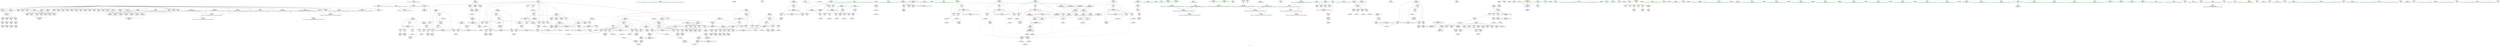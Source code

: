 digraph "SVFG" {
	label="SVFG";

	Node0x5635ea372970 [shape=record,color=grey,label="{NodeID: 0\nNullPtr}"];
	Node0x5635ea372970 -> Node0x5635ea3af300[style=solid];
	Node0x5635ea372970 -> Node0x5635ea3af400[style=solid];
	Node0x5635ea372970 -> Node0x5635ea3af4d0[style=solid];
	Node0x5635ea372970 -> Node0x5635ea3af5a0[style=solid];
	Node0x5635ea372970 -> Node0x5635ea3af670[style=solid];
	Node0x5635ea372970 -> Node0x5635ea3af740[style=solid];
	Node0x5635ea372970 -> Node0x5635ea3af810[style=solid];
	Node0x5635ea372970 -> Node0x5635ea3af8e0[style=solid];
	Node0x5635ea372970 -> Node0x5635ea3af9b0[style=solid];
	Node0x5635ea372970 -> Node0x5635ea3afa80[style=solid];
	Node0x5635ea372970 -> Node0x5635ea3afb50[style=solid];
	Node0x5635ea372970 -> Node0x5635ea3afc20[style=solid];
	Node0x5635ea372970 -> Node0x5635ea3afcf0[style=solid];
	Node0x5635ea372970 -> Node0x5635ea3afdc0[style=solid];
	Node0x5635ea372970 -> Node0x5635ea3afe90[style=solid];
	Node0x5635ea372970 -> Node0x5635ea3aff60[style=solid];
	Node0x5635ea372970 -> Node0x5635ea3b0030[style=solid];
	Node0x5635ea372970 -> Node0x5635ea3b0100[style=solid];
	Node0x5635ea372970 -> Node0x5635ea3b01d0[style=solid];
	Node0x5635ea372970 -> Node0x5635ea3b02a0[style=solid];
	Node0x5635ea372970 -> Node0x5635ea3b0370[style=solid];
	Node0x5635ea372970 -> Node0x5635ea3b0440[style=solid];
	Node0x5635ea372970 -> Node0x5635ea3b0510[style=solid];
	Node0x5635ea372970 -> Node0x5635ea3b05e0[style=solid];
	Node0x5635ea372970 -> Node0x5635ea3b06b0[style=solid];
	Node0x5635ea372970 -> Node0x5635ea3b0780[style=solid];
	Node0x5635ea372970 -> Node0x5635ea3b0850[style=solid];
	Node0x5635ea372970 -> Node0x5635ea3b0920[style=solid];
	Node0x5635ea372970 -> Node0x5635ea3b09f0[style=solid];
	Node0x5635ea372970 -> Node0x5635ea3b0ac0[style=solid];
	Node0x5635ea372970 -> Node0x5635ea3bd970[style=solid];
	Node0x5635ea3bed20 [shape=record,color=yellow,style=double,label="{NodeID: 775\n78V_1 = ENCHI(MR_78V_0)\npts\{464 \}\nFun[main]}"];
	Node0x5635ea3bed20 -> Node0x5635ea3b4710[style=dashed];
	Node0x5635ea3bed20 -> Node0x5635ea3c26b0[style=dashed];
	Node0x5635ea3bed20 -> Node0x5635ea3c2810[style=dashed];
	Node0x5635ea3bed20 -> Node0x5635ea3c29b0[style=dashed];
	Node0x5635ea3bed20 -> Node0x5635ea3c32a0[style=dashed];
	Node0x5635ea3bed20 -> Node0x5635ea3c3440[style=dashed];
	Node0x5635ea3bed20 -> Node0x5635ea3c35e0[style=dashed];
	Node0x5635ea3cf250 [shape=record,color=grey,label="{NodeID: 609\n256 = Binary(255, 187, )\n}"];
	Node0x5635ea3cf250 -> Node0x5635ea3b2eb0[style=solid];
	Node0x5635ea3c36b0 [shape=record,color=blue,label="{NodeID: 443\n465\<--699\nehselector.slot\<--\nmain\n}"];
	Node0x5635ea3c36b0 -> Node0x5635ea3bbd10[style=dashed];
	Node0x5635ea3b8ec0 [shape=record,color=red,label="{NodeID: 277\n265\<--112\n\<--eq30\n_Z5solvev\n}"];
	Node0x5635ea3b8ec0 -> Node0x5635ea3b1a60[style=solid];
	Node0x5635ea3b8ec0 -> Node0x5635ea3b1b30[style=solid];
	Node0x5635ea3a9490 [shape=record,color=green,label="{NodeID: 111\n597\<--598\n_ZStplIcSt11char_traitsIcESaIcEENSt7__cxx1112basic_stringIT_T0_T1_EERKS8_PKS5_\<--_ZStplIcSt11char_traitsIcESaIcEENSt7__cxx1112basic_stringIT_T0_T1_EERKS8_PKS5__field_insensitive\n}"];
	Node0x5635ea43df30 [shape=record,color=black,label="{NodeID: 886\n738 = PHI()\n}"];
	Node0x5635ea3fdc30 [shape=record,color=black,label="{NodeID: 720\nMR_58V_2 = PHI(MR_58V_3, MR_58V_3, MR_58V_3, MR_58V_1, )\npts\{950000 \}\n}"];
	Node0x5635ea3b2c40 [shape=record,color=blue,label="{NodeID: 388\n118\<--229\n_n33\<--\n_Z5solvev\n}"];
	Node0x5635ea3b2c40 -> Node0x5635ea3b9470[style=dashed];
	Node0x5635ea3b2c40 -> Node0x5635ea3b2c40[style=dashed];
	Node0x5635ea3b2c40 -> Node0x5635ea3faa30[style=dashed];
	Node0x5635ea3adfc0 [shape=record,color=purple,label="{NodeID: 222\n747\<--43\n\<--.str.12\nmain\n}"];
	Node0x5635ea3aa5f0 [shape=record,color=green,label="{NodeID: 56\n102\<--103\nneq\<--neq_field_insensitive\n_Z5solvev\n}"];
	Node0x5635ea3aa5f0 -> Node0x5635ea3b8500[style=solid];
	Node0x5635ea3aa5f0 -> Node0x5635ea3bddb0[style=solid];
	Node0x5635ea3aa5f0 -> Node0x5635ea3be0f0[style=solid];
	Node0x5635ea3bbc40 [shape=record,color=red,label="{NodeID: 333\n758\<--463\nexn\<--exn.slot\nmain\n}"];
	Node0x5635ea3b14b0 [shape=record,color=black,label="{NodeID: 167\n205\<--203\nconv\<--\n_Z5solvev\n}"];
	Node0x5635ea3b14b0 -> Node0x5635ea3be360[style=solid];
	Node0x5635ea374b50 [shape=record,color=green,label="{NodeID: 1\n7\<--1\n__dso_handle\<--dummyObj\nGlob }"];
	Node0x5635ea3bee00 [shape=record,color=yellow,style=double,label="{NodeID: 776\n80V_1 = ENCHI(MR_80V_0)\npts\{466 \}\nFun[main]}"];
	Node0x5635ea3bee00 -> Node0x5635ea3b47e0[style=dashed];
	Node0x5635ea3bee00 -> Node0x5635ea3c2740[style=dashed];
	Node0x5635ea3bee00 -> Node0x5635ea3c28e0[style=dashed];
	Node0x5635ea3bee00 -> Node0x5635ea3c2a80[style=dashed];
	Node0x5635ea3bee00 -> Node0x5635ea3c3370[style=dashed];
	Node0x5635ea3bee00 -> Node0x5635ea3c3510[style=dashed];
	Node0x5635ea3bee00 -> Node0x5635ea3c36b0[style=dashed];
	Node0x5635ea3cf3d0 [shape=record,color=grey,label="{NodeID: 610\n734 = Binary(733, 187, )\n}"];
	Node0x5635ea3cf3d0 -> Node0x5635ea3c3850[style=solid];
	Node0x5635ea3c3780 [shape=record,color=blue,label="{NodeID: 444\n489\<--705\ni\<--inc64\nmain\n}"];
	Node0x5635ea3c3780 -> Node0x5635ea3bc530[style=dashed];
	Node0x5635ea3c3780 -> Node0x5635ea3bc600[style=dashed];
	Node0x5635ea3c3780 -> Node0x5635ea3bc6d0[style=dashed];
	Node0x5635ea3c3780 -> Node0x5635ea3c3780[style=dashed];
	Node0x5635ea3c3780 -> Node0x5635ea3e8520[style=dashed];
	Node0x5635ea3b8f90 [shape=record,color=red,label="{NodeID: 278\n272\<--112\n\<--eq30\n_Z5solvev\n}"];
	Node0x5635ea3b8f90 -> Node0x5635ea3b1c00[style=solid];
	Node0x5635ea3b8f90 -> Node0x5635ea3b1cd0[style=solid];
	Node0x5635ea3a9590 [shape=record,color=green,label="{NodeID: 112\n600\<--601\n_ZNKSt7__cxx1112basic_stringIcSt11char_traitsIcESaIcEE5c_strEv\<--_ZNKSt7__cxx1112basic_stringIcSt11char_traitsIcESaIcEE5c_strEv_field_insensitive\n}"];
	Node0x5635ea4401e0 [shape=record,color=black,label="{NodeID: 887\n739 = PHI()\n}"];
	Node0x5635ea4401e0 -> Node0x5635ea3acaa0[style=solid];
	Node0x5635ea3b2d10 [shape=record,color=blue,label="{NodeID: 389\n112\<--139\neq30\<--\n_Z5solvev\n}"];
	Node0x5635ea3b2d10 -> Node0x5635ea3e7030[style=dashed];
	Node0x5635ea3ae090 [shape=record,color=purple,label="{NodeID: 223\n851\<--45\nllvm.global_ctors_0\<--llvm.global_ctors\nGlob }"];
	Node0x5635ea3ae090 -> Node0x5635ea3bd770[style=solid];
	Node0x5635ea3aa6c0 [shape=record,color=green,label="{NodeID: 57\n104\<--105\nj\<--j_field_insensitive\n_Z5solvev\n}"];
	Node0x5635ea3aa6c0 -> Node0x5635ea3b85d0[style=solid];
	Node0x5635ea3aa6c0 -> Node0x5635ea3b86a0[style=solid];
	Node0x5635ea3aa6c0 -> Node0x5635ea3b8770[style=solid];
	Node0x5635ea3aa6c0 -> Node0x5635ea3b8840[style=solid];
	Node0x5635ea3aa6c0 -> Node0x5635ea3bde80[style=solid];
	Node0x5635ea3aa6c0 -> Node0x5635ea3be1c0[style=solid];
	Node0x5635ea3bbd10 [shape=record,color=red,label="{NodeID: 334\n759\<--465\nsel\<--ehselector.slot\nmain\n}"];
	Node0x5635ea3b1580 [shape=record,color=black,label="{NodeID: 168\n207\<--206\nidxprom18\<--\n_Z5solvev\n}"];
	Node0x5635ea373b70 [shape=record,color=green,label="{NodeID: 2\n9\<--1\n\<--dummyObj\nCan only get source location for instruction, argument, global var or function.}"];
	Node0x5635ea3cf550 [shape=record,color=grey,label="{NodeID: 611\n368 = Binary(367, 187, )\n}"];
	Node0x5635ea3cf550 -> Node0x5635ea3b3e20[style=solid];
	Node0x5635ea3c3850 [shape=record,color=blue,label="{NodeID: 445\n487\<--734\ntest\<--inc83\nmain\n}"];
	Node0x5635ea3c3850 -> Node0x5635ea3e8020[style=dashed];
	Node0x5635ea3b9060 [shape=record,color=red,label="{NodeID: 279\n262\<--114\n\<--neq31\n_Z5solvev\n}"];
	Node0x5635ea3b9060 -> Node0x5635ea3b1990[style=solid];
	Node0x5635ea3a9690 [shape=record,color=green,label="{NodeID: 113\n605\<--606\nfreopen\<--freopen_field_insensitive\n}"];
	Node0x5635ea4402e0 [shape=record,color=black,label="{NodeID: 888\n748 = PHI()\n}"];
	Node0x5635ea3b2de0 [shape=record,color=blue,label="{NodeID: 390\n114\<--139\nneq31\<--\n_Z5solvev\n}"];
	Node0x5635ea3b2de0 -> Node0x5635ea3e7120[style=dashed];
	Node0x5635ea3ae190 [shape=record,color=purple,label="{NodeID: 224\n852\<--45\nllvm.global_ctors_1\<--llvm.global_ctors\nGlob }"];
	Node0x5635ea3ae190 -> Node0x5635ea3bd870[style=solid];
	Node0x5635ea3aa790 [shape=record,color=green,label="{NodeID: 58\n106\<--107\n_n2\<--_n2_field_insensitive\n_Z5solvev\n}"];
	Node0x5635ea3aa790 -> Node0x5635ea3b8910[style=solid];
	Node0x5635ea3aa790 -> Node0x5635ea3bdf50[style=solid];
	Node0x5635ea3bbde0 [shape=record,color=red,label="{NodeID: 335\n709\<--469\n\<--test_beg\nmain\n}"];
	Node0x5635ea3bbde0 -> Node0x5635ea3d14d0[style=solid];
	Node0x5635ea3b1650 [shape=record,color=black,label="{NodeID: 169\n237\<--236\nidxprom37\<--\n_Z5solvev\n}"];
	Node0x5635ea38fa80 [shape=record,color=green,label="{NodeID: 3\n12\<--1\n\<--dummyObj\nCan only get source location for instruction, argument, global var or function.}"];
	Node0x5635ea3cf6d0 [shape=record,color=grey,label="{NodeID: 612\n401 = Binary(397, 400, )\n}"];
	Node0x5635ea3c3920 [shape=record,color=blue,label="{NodeID: 446\n453\<--12\nretval\<--\nmain\n}"];
	Node0x5635ea3c3920 -> Node0x5635ea3bb4f0[style=dashed];
	Node0x5635ea3b9130 [shape=record,color=red,label="{NodeID: 280\n232\<--116\n\<--j32\n_Z5solvev\n}"];
	Node0x5635ea3b9130 -> Node0x5635ea3d1ad0[style=solid];
	Node0x5635ea3ae7f0 [shape=record,color=green,label="{NodeID: 114\n616\<--617\n_ZNSirsERi\<--_ZNSirsERi_field_insensitive\n}"];
	Node0x5635ea4403b0 [shape=record,color=black,label="{NodeID: 889\n811 = PHI()\n}"];
	Node0x5635ea3b2eb0 [shape=record,color=blue,label="{NodeID: 391\n116\<--256\nj32\<--inc49\n_Z5solvev\n}"];
	Node0x5635ea3b2eb0 -> Node0x5635ea3b9130[style=dashed];
	Node0x5635ea3b2eb0 -> Node0x5635ea3b9200[style=dashed];
	Node0x5635ea3b2eb0 -> Node0x5635ea3b92d0[style=dashed];
	Node0x5635ea3b2eb0 -> Node0x5635ea3b93a0[style=dashed];
	Node0x5635ea3b2eb0 -> Node0x5635ea3b2b70[style=dashed];
	Node0x5635ea3b2eb0 -> Node0x5635ea3b2eb0[style=dashed];
	Node0x5635ea3b2eb0 -> Node0x5635ea3fa530[style=dashed];
	Node0x5635ea3ae290 [shape=record,color=purple,label="{NodeID: 225\n853\<--45\nllvm.global_ctors_2\<--llvm.global_ctors\nGlob }"];
	Node0x5635ea3ae290 -> Node0x5635ea3bd970[style=solid];
	Node0x5635ea3aa860 [shape=record,color=green,label="{NodeID: 59\n108\<--109\ni25\<--i25_field_insensitive\n_Z5solvev\n}"];
	Node0x5635ea3aa860 -> Node0x5635ea3b89e0[style=solid];
	Node0x5635ea3aa860 -> Node0x5635ea3b8ab0[style=solid];
	Node0x5635ea3aa860 -> Node0x5635ea3b8b80[style=solid];
	Node0x5635ea3aa860 -> Node0x5635ea3b8c50[style=solid];
	Node0x5635ea3aa860 -> Node0x5635ea3be5d0[style=solid];
	Node0x5635ea3aa860 -> Node0x5635ea3b31f0[style=solid];
	Node0x5635ea3bbeb0 [shape=record,color=red,label="{NodeID: 336\n713\<--471\n\<--test_end\nmain\n}"];
	Node0x5635ea3bbeb0 -> Node0x5635ea3d1350[style=solid];
	Node0x5635ea3b1720 [shape=record,color=black,label="{NodeID: 170\n242\<--241\nidxprom40\<--\n_Z5solvev\n}"];
	Node0x5635ea371d50 [shape=record,color=green,label="{NodeID: 4\n17\<--1\nstderr\<--dummyObj\nGlob }"];
	Node0x5635ea3bf0a0 [shape=record,color=yellow,style=double,label="{NodeID: 779\n86V_1 = ENCHI(MR_86V_0)\npts\{486 \}\nFun[main]}"];
	Node0x5635ea3bf0a0 -> Node0x5635ea3bbf80[style=dashed];
	Node0x5635ea3cf850 [shape=record,color=grey,label="{NodeID: 613\n363 = Binary(362, 187, )\n}"];
	Node0x5635ea3cf850 -> Node0x5635ea3b3d50[style=solid];
	Node0x5635ea3c39f0 [shape=record,color=blue,label="{NodeID: 447\n795\<--793\n__lhs.addr\<--__lhs\n_ZStplIcSt11char_traitsIcESaIcEENSt7__cxx1112basic_stringIT_T0_T1_EERKS8_PKS5_\n}"];
	Node0x5635ea3c39f0 -> Node0x5635ea3bd160[style=dashed];
	Node0x5635ea3b9200 [shape=record,color=red,label="{NodeID: 281\n236\<--116\n\<--j32\n_Z5solvev\n}"];
	Node0x5635ea3b9200 -> Node0x5635ea3b1650[style=solid];
	Node0x5635ea3ae8f0 [shape=record,color=green,label="{NodeID: 115\n626\<--627\nscanf\<--scanf_field_insensitive\n}"];
	Node0x5635ea440480 [shape=record,color=black,label="{NodeID: 890\n792 = PHI(481, 483, )\n0th arg _ZStplIcSt11char_traitsIcESaIcEENSt7__cxx1112basic_stringIT_T0_T1_EERKS8_PKS5_ }"];
	Node0x5635ea3b2f80 [shape=record,color=blue,label="{NodeID: 392\n268\<--270\narrayidx57\<--inc58\n_Z5solvev\n}"];
	Node0x5635ea3b2f80 -> Node0x5635ea3ba990[style=dashed];
	Node0x5635ea3b2f80 -> Node0x5635ea3bab30[style=dashed];
	Node0x5635ea3b2f80 -> Node0x5635ea3b2f80[style=dashed];
	Node0x5635ea3b2f80 -> Node0x5635ea3fd730[style=dashed];
	Node0x5635ea3ae390 [shape=record,color=purple,label="{NodeID: 226\n136\<--88\narraydecay\<--rw\n_Z5solvev\n}"];
	Node0x5635ea3ae390 -> Node0x5635ea3b0c90[style=solid];
	Node0x5635ea3aa930 [shape=record,color=green,label="{NodeID: 60\n110\<--111\n_n26\<--_n26_field_insensitive\n_Z5solvev\n}"];
	Node0x5635ea3aa930 -> Node0x5635ea3b8d20[style=solid];
	Node0x5635ea3aa930 -> Node0x5635ea3b2900[style=solid];
	Node0x5635ea3bbf80 [shape=record,color=red,label="{NodeID: 337\n621\<--485\n\<--tests\nmain\n}"];
	Node0x5635ea3bbf80 -> Node0x5635ea3d0450[style=solid];
	Node0x5635ea3b17f0 [shape=record,color=black,label="{NodeID: 171\n245\<--244\nidxprom42\<--\n_Z5solvev\n}"];
	Node0x5635ea371de0 [shape=record,color=green,label="{NodeID: 5\n18\<--1\n.str\<--dummyObj\nGlob }"];
	Node0x5635ea3cf9d0 [shape=record,color=grey,label="{NodeID: 614\n400 = Binary(399, 289, )\n}"];
	Node0x5635ea3cf9d0 -> Node0x5635ea3cf6d0[style=solid];
	Node0x5635ea3c3ac0 [shape=record,color=blue,label="{NodeID: 448\n797\<--794\n__rhs.addr\<--__rhs\n_ZStplIcSt11char_traitsIcESaIcEENSt7__cxx1112basic_stringIT_T0_T1_EERKS8_PKS5_\n}"];
	Node0x5635ea3c3ac0 -> Node0x5635ea3bd230[style=dashed];
	Node0x5635ea3b92d0 [shape=record,color=red,label="{NodeID: 282\n241\<--116\n\<--j32\n_Z5solvev\n}"];
	Node0x5635ea3b92d0 -> Node0x5635ea3b1720[style=solid];
	Node0x5635ea3ae9f0 [shape=record,color=green,label="{NodeID: 116\n650\<--651\ngetc\<--getc_field_insensitive\n}"];
	Node0x5635ea4408b0 [shape=record,color=black,label="{NodeID: 891\n793 = PHI(459, 467, )\n1st arg _ZStplIcSt11char_traitsIcESaIcEENSt7__cxx1112basic_stringIT_T0_T1_EERKS8_PKS5_ }"];
	Node0x5635ea4408b0 -> Node0x5635ea3c39f0[style=solid];
	Node0x5635ea3b3050 [shape=record,color=blue,label="{NodeID: 393\n277\<--274\narrayidx62\<--conv60\n_Z5solvev\n}"];
	Node0x5635ea3b3050 -> Node0x5635ea3bacd0[style=dashed];
	Node0x5635ea3b3050 -> Node0x5635ea3b3050[style=dashed];
	Node0x5635ea3b3050 -> Node0x5635ea3fdc30[style=dashed];
	Node0x5635ea3ae460 [shape=record,color=purple,label="{NodeID: 227\n199\<--88\narrayidx15\<--rw\n_Z5solvev\n}"];
	Node0x5635ea3ae460 -> Node0x5635ea3ba720[style=solid];
	Node0x5635ea3ae460 -> Node0x5635ea3be290[style=solid];
	Node0x5635ea3aaa00 [shape=record,color=green,label="{NodeID: 61\n112\<--113\neq30\<--eq30_field_insensitive\n_Z5solvev\n}"];
	Node0x5635ea3aaa00 -> Node0x5635ea3b8df0[style=solid];
	Node0x5635ea3aaa00 -> Node0x5635ea3b8ec0[style=solid];
	Node0x5635ea3aaa00 -> Node0x5635ea3b8f90[style=solid];
	Node0x5635ea3aaa00 -> Node0x5635ea3b29d0[style=solid];
	Node0x5635ea3aaa00 -> Node0x5635ea3b2d10[style=solid];
	Node0x5635ea3bc050 [shape=record,color=red,label="{NodeID: 338\n620\<--487\n\<--test\nmain\n}"];
	Node0x5635ea3bc050 -> Node0x5635ea3d0450[style=solid];
	Node0x5635ea3b18c0 [shape=record,color=black,label="{NodeID: 172\n260\<--259\ntobool51\<--\n_Z5solvev\n}"];
	Node0x5635ea374d20 [shape=record,color=green,label="{NodeID: 6\n20\<--1\n.str.2\<--dummyObj\nGlob }"];
	Node0x5635ea3cfb50 [shape=record,color=grey,label="{NodeID: 615\n359 = Binary(358, 187, )\n}"];
	Node0x5635ea3cfb50 -> Node0x5635ea3b3c80[style=solid];
	Node0x5635ea3c3b90 [shape=record,color=blue,label="{NodeID: 449\n799\<--141\nnrvo\<--\n_ZStplIcSt11char_traitsIcESaIcEENSt7__cxx1112basic_stringIT_T0_T1_EERKS8_PKS5_\n}"];
	Node0x5635ea3c3b90 -> Node0x5635ea3c3c60[style=dashed];
	Node0x5635ea3b93a0 [shape=record,color=red,label="{NodeID: 283\n255\<--116\n\<--j32\n_Z5solvev\n}"];
	Node0x5635ea3b93a0 -> Node0x5635ea3cf250[style=solid];
	Node0x5635ea3aeaf0 [shape=record,color=green,label="{NodeID: 117\n740\<--741\nclock\<--clock_field_insensitive\n}"];
	Node0x5635ea440a00 [shape=record,color=black,label="{NodeID: 892\n794 = PHI(595, 608, )\n2nd arg _ZStplIcSt11char_traitsIcESaIcEENSt7__cxx1112basic_stringIT_T0_T1_EERKS8_PKS5_ }"];
	Node0x5635ea440a00 -> Node0x5635ea3c3ac0[style=solid];
	Node0x5635ea3b3120 [shape=record,color=blue,label="{NodeID: 394\n86\<--141\nretval\<--\n_Z5solvev\n}"];
	Node0x5635ea3b3120 -> Node0x5635ea3f7830[style=dashed];
	Node0x5635ea3ae530 [shape=record,color=purple,label="{NodeID: 228\n297\<--88\narrayidx74\<--rw\n_Z5solvev\n}"];
	Node0x5635ea3ae530 -> Node0x5635ea3baa60[style=solid];
	Node0x5635ea3aaad0 [shape=record,color=green,label="{NodeID: 62\n114\<--115\nneq31\<--neq31_field_insensitive\n_Z5solvev\n}"];
	Node0x5635ea3aaad0 -> Node0x5635ea3b9060[style=solid];
	Node0x5635ea3aaad0 -> Node0x5635ea3b2aa0[style=solid];
	Node0x5635ea3aaad0 -> Node0x5635ea3b2de0[style=solid];
	Node0x5635ea3bc120 [shape=record,color=red,label="{NodeID: 339\n708\<--487\n\<--test\nmain\n}"];
	Node0x5635ea3bc120 -> Node0x5635ea3d14d0[style=solid];
	Node0x5635ea3b1990 [shape=record,color=black,label="{NodeID: 173\n263\<--262\ntobool53\<--\n_Z5solvev\n}"];
	Node0x5635ea374db0 [shape=record,color=green,label="{NodeID: 7\n22\<--1\n.str.3\<--dummyObj\nGlob }"];
	Node0x5635ea3cfcd0 [shape=record,color=grey,label="{NodeID: 616\n724 = Binary(723, 187, )\n}"];
	Node0x5635ea3c3c60 [shape=record,color=blue,label="{NodeID: 450\n799\<--407\nnrvo\<--\n_ZStplIcSt11char_traitsIcESaIcEENSt7__cxx1112basic_stringIT_T0_T1_EERKS8_PKS5_\n}"];
	Node0x5635ea3c3c60 -> Node0x5635ea3bd300[style=dashed];
	Node0x5635ea3b9470 [shape=record,color=red,label="{NodeID: 284\n233\<--118\n\<--_n33\n_Z5solvev\n}"];
	Node0x5635ea3b9470 -> Node0x5635ea3d1ad0[style=solid];
	Node0x5635ea3aebf0 [shape=record,color=green,label="{NodeID: 118\n769\<--770\n__gxx_personality_v0\<--__gxx_personality_v0_field_insensitive\n}"];
	Node0x5635ea440b50 [shape=record,color=black,label="{NodeID: 893\n451 = PHI()\n0th arg main }"];
	Node0x5635ea440b50 -> Node0x5635ea3b43d0[style=solid];
	Node0x5635ea3b31f0 [shape=record,color=blue,label="{NodeID: 395\n108\<--284\ni25\<--inc66\n_Z5solvev\n}"];
	Node0x5635ea3b31f0 -> Node0x5635ea3b89e0[style=dashed];
	Node0x5635ea3b31f0 -> Node0x5635ea3b8ab0[style=dashed];
	Node0x5635ea3b31f0 -> Node0x5635ea3b8b80[style=dashed];
	Node0x5635ea3b31f0 -> Node0x5635ea3b8c50[style=dashed];
	Node0x5635ea3b31f0 -> Node0x5635ea3b31f0[style=dashed];
	Node0x5635ea3b31f0 -> Node0x5635ea3f9130[style=dashed];
	Node0x5635ea3ae600 [shape=record,color=purple,label="{NodeID: 229\n144\<--90\narraydecay1\<--cl\n_Z5solvev\n}"];
	Node0x5635ea3ae600 -> Node0x5635ea3b0d60[style=solid];
	Node0x5635ea3aaba0 [shape=record,color=green,label="{NodeID: 63\n116\<--117\nj32\<--j32_field_insensitive\n_Z5solvev\n}"];
	Node0x5635ea3aaba0 -> Node0x5635ea3b9130[style=solid];
	Node0x5635ea3aaba0 -> Node0x5635ea3b9200[style=solid];
	Node0x5635ea3aaba0 -> Node0x5635ea3b92d0[style=solid];
	Node0x5635ea3aaba0 -> Node0x5635ea3b93a0[style=solid];
	Node0x5635ea3aaba0 -> Node0x5635ea3b2b70[style=solid];
	Node0x5635ea3aaba0 -> Node0x5635ea3b2eb0[style=solid];
	Node0x5635ea3bc1f0 [shape=record,color=red,label="{NodeID: 340\n712\<--487\n\<--test\nmain\n}"];
	Node0x5635ea3bc1f0 -> Node0x5635ea3d1350[style=solid];
	Node0x5635ea3b1a60 [shape=record,color=black,label="{NodeID: 174\n266\<--265\ntobool55\<--\n_Z5solvev\n}"];
	Node0x5635ea374e40 [shape=record,color=green,label="{NodeID: 8\n24\<--1\n.str.4\<--dummyObj\nGlob }"];
	Node0x5635ea3cfe50 [shape=record,color=grey,label="{NodeID: 617\n645 = cmp(643, 644, )\n}"];
	Node0x5635ea3c3d30 [shape=record,color=blue,label="{NodeID: 451\n801\<--818\nexn.slot\<--\n_ZStplIcSt11char_traitsIcESaIcEENSt7__cxx1112basic_stringIT_T0_T1_EERKS8_PKS5_\n}"];
	Node0x5635ea3c3d30 -> Node0x5635ea3bd3d0[style=dashed];
	Node0x5635ea3b9540 [shape=record,color=red,label="{NodeID: 285\n291\<--120\n\<--i68\n_Z5solvev\n}"];
	Node0x5635ea3b9540 -> Node0x5635ea3d17d0[style=solid];
	Node0x5635ea3aecf0 [shape=record,color=green,label="{NodeID: 119\n795\<--796\n__lhs.addr\<--__lhs.addr_field_insensitive\n_ZStplIcSt11char_traitsIcESaIcEENSt7__cxx1112basic_stringIT_T0_T1_EERKS8_PKS5_\n}"];
	Node0x5635ea3aecf0 -> Node0x5635ea3bd160[style=solid];
	Node0x5635ea3aecf0 -> Node0x5635ea3c39f0[style=solid];
	Node0x5635ea440c20 [shape=record,color=black,label="{NodeID: 894\n424 = PHI(124, 128, )\n0th arg _ZSt3minIiERKT_S2_S2_ }"];
	Node0x5635ea440c20 -> Node0x5635ea3b3fc0[style=solid];
	Node0x5635ea3b32c0 [shape=record,color=blue,label="{NodeID: 396\n120\<--12\ni68\<--\n_Z5solvev\n}"];
	Node0x5635ea3b32c0 -> Node0x5635ea3b9540[style=dashed];
	Node0x5635ea3b32c0 -> Node0x5635ea3b9610[style=dashed];
	Node0x5635ea3b32c0 -> Node0x5635ea3b96e0[style=dashed];
	Node0x5635ea3b32c0 -> Node0x5635ea3b97b0[style=dashed];
	Node0x5635ea3b32c0 -> Node0x5635ea3b3530[style=dashed];
	Node0x5635ea3b32c0 -> Node0x5635ea3faf30[style=dashed];
	Node0x5635ea3ae6d0 [shape=record,color=purple,label="{NodeID: 230\n268\<--90\narrayidx57\<--cl\n_Z5solvev\n}"];
	Node0x5635ea3ae6d0 -> Node0x5635ea3ba990[style=solid];
	Node0x5635ea3ae6d0 -> Node0x5635ea3b2f80[style=solid];
	Node0x5635ea3aac70 [shape=record,color=green,label="{NodeID: 64\n118\<--119\n_n33\<--_n33_field_insensitive\n_Z5solvev\n}"];
	Node0x5635ea3aac70 -> Node0x5635ea3b9470[style=solid];
	Node0x5635ea3aac70 -> Node0x5635ea3b2c40[style=solid];
	Node0x5635ea3bc2c0 [shape=record,color=red,label="{NodeID: 341\n719\<--487\n\<--test\nmain\n}"];
	Node0x5635ea3bc2c0 -> Node0x5635ea3cded0[style=solid];
	Node0x5635ea3b1b30 [shape=record,color=black,label="{NodeID: 175\n267\<--265\nidxprom56\<--\n_Z5solvev\n}"];
	Node0x5635ea38eca0 [shape=record,color=green,label="{NodeID: 9\n26\<--1\n.str.5\<--dummyObj\nGlob }"];
	Node0x5635ea3cffd0 [shape=record,color=grey,label="{NodeID: 618\n637 = cmp(635, 636, )\n}"];
	Node0x5635ea3c3e00 [shape=record,color=blue,label="{NodeID: 452\n803\<--820\nehselector.slot\<--\n_ZStplIcSt11char_traitsIcESaIcEENSt7__cxx1112basic_stringIT_T0_T1_EERKS8_PKS5_\n}"];
	Node0x5635ea3c3e00 -> Node0x5635ea3bd4a0[style=dashed];
	Node0x5635ea3b9610 [shape=record,color=red,label="{NodeID: 286\n295\<--120\n\<--i68\n_Z5solvev\n}"];
	Node0x5635ea3b9610 -> Node0x5635ea3b1e70[style=solid];
	Node0x5635ea3aedc0 [shape=record,color=green,label="{NodeID: 120\n797\<--798\n__rhs.addr\<--__rhs.addr_field_insensitive\n_ZStplIcSt11char_traitsIcESaIcEENSt7__cxx1112basic_stringIT_T0_T1_EERKS8_PKS5_\n}"];
	Node0x5635ea3aedc0 -> Node0x5635ea3bd230[style=solid];
	Node0x5635ea3aedc0 -> Node0x5635ea3c3ac0[style=solid];
	Node0x5635ea440d70 [shape=record,color=black,label="{NodeID: 895\n425 = PHI(126, 130, )\n1st arg _ZSt3minIiERKT_S2_S2_ }"];
	Node0x5635ea440d70 -> Node0x5635ea3b4090[style=solid];
	Node0x5635ea3b3390 [shape=record,color=blue,label="{NodeID: 397\n122\<--289\n_n69\<--\n_Z5solvev\n}"];
	Node0x5635ea3b3390 -> Node0x5635ea3b9880[style=dashed];
	Node0x5635ea3b3390 -> Node0x5635ea3fb430[style=dashed];
	Node0x5635ea3b6960 [shape=record,color=purple,label="{NodeID: 231\n305\<--90\narrayidx78\<--cl\n_Z5solvev\n}"];
	Node0x5635ea3b6960 -> Node0x5635ea3bab30[style=solid];
	Node0x5635ea3aad40 [shape=record,color=green,label="{NodeID: 65\n120\<--121\ni68\<--i68_field_insensitive\n_Z5solvev\n}"];
	Node0x5635ea3aad40 -> Node0x5635ea3b9540[style=solid];
	Node0x5635ea3aad40 -> Node0x5635ea3b9610[style=solid];
	Node0x5635ea3aad40 -> Node0x5635ea3b96e0[style=solid];
	Node0x5635ea3aad40 -> Node0x5635ea3b97b0[style=solid];
	Node0x5635ea3aad40 -> Node0x5635ea3b32c0[style=solid];
	Node0x5635ea3aad40 -> Node0x5635ea3b3530[style=solid];
	Node0x5635ea3ef630 [shape=record,color=black,label="{NodeID: 674\nMR_50V_3 = PHI(MR_50V_4, MR_50V_2, )\npts\{160000 \}\n|{|<s3>45}}"];
	Node0x5635ea3ef630 -> Node0x5635ea3c3100[style=dashed];
	Node0x5635ea3ef630 -> Node0x5635ea3e9e20[style=dashed];
	Node0x5635ea3ef630 -> Node0x5635ea3ef630[style=dashed];
	Node0x5635ea3ef630:s3 -> Node0x5635ea3c1110[style=dashed,color=red];
	Node0x5635ea3bc390 [shape=record,color=red,label="{NodeID: 342\n723\<--487\n\<--test\nmain\n}"];
	Node0x5635ea3bc390 -> Node0x5635ea3cfcd0[style=solid];
	Node0x5635ea3b1c00 [shape=record,color=black,label="{NodeID: 176\n273\<--272\ntobool59\<--\n_Z5solvev\n}"];
	Node0x5635ea38ed30 [shape=record,color=green,label="{NodeID: 10\n28\<--1\n.str.6\<--dummyObj\nGlob }"];
	Node0x5635ea3d0150 [shape=record,color=grey,label="{NodeID: 619\n438 = cmp(435, 437, )\n}"];
	Node0x5635ea3b96e0 [shape=record,color=red,label="{NodeID: 287\n303\<--120\n\<--i68\n_Z5solvev\n}"];
	Node0x5635ea3b96e0 -> Node0x5635ea3b1f40[style=solid];
	Node0x5635ea3aee90 [shape=record,color=green,label="{NodeID: 121\n799\<--800\nnrvo\<--nrvo_field_insensitive\n_ZStplIcSt11char_traitsIcESaIcEENSt7__cxx1112basic_stringIT_T0_T1_EERKS8_PKS5_\n}"];
	Node0x5635ea3aee90 -> Node0x5635ea3bd300[style=solid];
	Node0x5635ea3aee90 -> Node0x5635ea3c3b90[style=solid];
	Node0x5635ea3aee90 -> Node0x5635ea3c3c60[style=solid];
	Node0x5635ea4428a0 [shape=record,color=black,label="{NodeID: 896\n57 = PHI()\n}"];
	Node0x5635ea3b3460 [shape=record,color=blue,label="{NodeID: 398\n86\<--141\nretval\<--\n_Z5solvev\n}"];
	Node0x5635ea3b3460 -> Node0x5635ea3f7830[style=dashed];
	Node0x5635ea3b6a30 [shape=record,color=purple,label="{NodeID: 232\n208\<--92\narrayidx19\<--strw\n_Z5solvev\n}"];
	Node0x5635ea3b6a30 -> Node0x5635ea3be360[style=solid];
	Node0x5635ea3aae10 [shape=record,color=green,label="{NodeID: 66\n122\<--123\n_n69\<--_n69_field_insensitive\n_Z5solvev\n}"];
	Node0x5635ea3aae10 -> Node0x5635ea3b9880[style=solid];
	Node0x5635ea3aae10 -> Node0x5635ea3b3390[style=solid];
	Node0x5635ea3bc460 [shape=record,color=red,label="{NodeID: 343\n733\<--487\n\<--test\nmain\n}"];
	Node0x5635ea3bc460 -> Node0x5635ea3cf3d0[style=solid];
	Node0x5635ea3b1cd0 [shape=record,color=black,label="{NodeID: 177\n274\<--272\nconv60\<--\n_Z5solvev\n}"];
	Node0x5635ea3b1cd0 -> Node0x5635ea3b3050[style=solid];
	Node0x5635ea38edc0 [shape=record,color=green,label="{NodeID: 11\n30\<--1\nstdin\<--dummyObj\nGlob }"];
	Node0x5635ea3d02d0 [shape=record,color=grey,label="{NodeID: 620\n164 = cmp(162, 163, )\n}"];
	Node0x5635ea3b97b0 [shape=record,color=red,label="{NodeID: 288\n314\<--120\n\<--i68\n_Z5solvev\n}"];
	Node0x5635ea3b97b0 -> Node0x5635ea3ce050[style=solid];
	Node0x5635ea3aef60 [shape=record,color=green,label="{NodeID: 122\n801\<--802\nexn.slot\<--exn.slot_field_insensitive\n_ZStplIcSt11char_traitsIcESaIcEENSt7__cxx1112basic_stringIT_T0_T1_EERKS8_PKS5_\n}"];
	Node0x5635ea3aef60 -> Node0x5635ea3bd3d0[style=solid];
	Node0x5635ea3aef60 -> Node0x5635ea3c3d30[style=solid];
	Node0x5635ea4429a0 [shape=record,color=black,label="{NodeID: 897\n75 = PHI()\n}"];
	Node0x5635ea4429a0 -> Node0x5635ea3bda70[style=solid];
	Node0x5635ea3b3530 [shape=record,color=blue,label="{NodeID: 399\n120\<--315\ni68\<--inc84\n_Z5solvev\n}"];
	Node0x5635ea3b3530 -> Node0x5635ea3b9540[style=dashed];
	Node0x5635ea3b3530 -> Node0x5635ea3b9610[style=dashed];
	Node0x5635ea3b3530 -> Node0x5635ea3b96e0[style=dashed];
	Node0x5635ea3b3530 -> Node0x5635ea3b97b0[style=dashed];
	Node0x5635ea3b3530 -> Node0x5635ea3b3530[style=dashed];
	Node0x5635ea3b3530 -> Node0x5635ea3faf30[style=dashed];
	Node0x5635ea3b6b00 [shape=record,color=purple,label="{NodeID: 233\n332\<--92\narrayidx92\<--strw\n_Z5solvev\n}"];
	Node0x5635ea3b6b00 -> Node0x5635ea3bac00[style=solid];
	Node0x5635ea3aaee0 [shape=record,color=green,label="{NodeID: 67\n124\<--125\nr1\<--r1_field_insensitive\n_Z5solvev\n|{|<s4>7}}"];
	Node0x5635ea3aaee0 -> Node0x5635ea3b9950[style=solid];
	Node0x5635ea3aaee0 -> Node0x5635ea3b9a20[style=solid];
	Node0x5635ea3aaee0 -> Node0x5635ea3b3600[style=solid];
	Node0x5635ea3aaee0 -> Node0x5635ea3b3ae0[style=solid];
	Node0x5635ea3aaee0:s4 -> Node0x5635ea440c20[style=solid,color=red];
	Node0x5635ea3bc530 [shape=record,color=red,label="{NodeID: 344\n635\<--489\n\<--i\nmain\n}"];
	Node0x5635ea3bc530 -> Node0x5635ea3cffd0[style=solid];
	Node0x5635ea3b1da0 [shape=record,color=black,label="{NodeID: 178\n276\<--275\nidxprom61\<--\n_Z5solvev\n}"];
	Node0x5635ea3744e0 [shape=record,color=green,label="{NodeID: 12\n31\<--1\n.str.7\<--dummyObj\nGlob }"];
	Node0x5635ea3d0450 [shape=record,color=grey,label="{NodeID: 621\n622 = cmp(620, 621, )\n}"];
	Node0x5635ea3b9880 [shape=record,color=red,label="{NodeID: 289\n292\<--122\n\<--_n69\n_Z5solvev\n}"];
	Node0x5635ea3b9880 -> Node0x5635ea3d17d0[style=solid];
	Node0x5635ea3af030 [shape=record,color=green,label="{NodeID: 123\n803\<--804\nehselector.slot\<--ehselector.slot_field_insensitive\n_ZStplIcSt11char_traitsIcESaIcEENSt7__cxx1112basic_stringIT_T0_T1_EERKS8_PKS5_\n}"];
	Node0x5635ea3af030 -> Node0x5635ea3bd4a0[style=solid];
	Node0x5635ea3af030 -> Node0x5635ea3c3e00[style=solid];
	Node0x5635ea442b00 [shape=record,color=black,label="{NodeID: 898\n403 = PHI()\n}"];
	Node0x5635ea3b3600 [shape=record,color=blue,label="{NodeID: 400\n124\<--12\nr1\<--\n_Z5solvev\n}"];
	Node0x5635ea3b3600 -> Node0x5635ea3f4b30[style=dashed];
	Node0x5635ea3b6bd0 [shape=record,color=purple,label="{NodeID: 234\n277\<--94\narrayidx62\<--stcl\n_Z5solvev\n}"];
	Node0x5635ea3b6bd0 -> Node0x5635ea3b3050[style=solid];
	Node0x5635ea3aafb0 [shape=record,color=green,label="{NodeID: 68\n126\<--127\nr2\<--r2_field_insensitive\n_Z5solvev\n|{|<s4>7}}"];
	Node0x5635ea3aafb0 -> Node0x5635ea3b9af0[style=solid];
	Node0x5635ea3aafb0 -> Node0x5635ea3b9bc0[style=solid];
	Node0x5635ea3aafb0 -> Node0x5635ea3b36d0[style=solid];
	Node0x5635ea3aafb0 -> Node0x5635ea3b3bb0[style=solid];
	Node0x5635ea3aafb0:s4 -> Node0x5635ea440d70[style=solid,color=red];
	Node0x5635ea3bc600 [shape=record,color=red,label="{NodeID: 345\n671\<--489\n\<--i\nmain\n}"];
	Node0x5635ea3bc600 -> Node0x5635ea3ac900[style=solid];
	Node0x5635ea3b1e70 [shape=record,color=black,label="{NodeID: 179\n296\<--295\nidxprom73\<--\n_Z5solvev\n}"];
	Node0x5635ea374570 [shape=record,color=green,label="{NodeID: 13\n33\<--1\n.str.8\<--dummyObj\nGlob }"];
	Node0x5635ea3d05d0 [shape=record,color=grey,label="{NodeID: 622\n153 = cmp(151, 152, )\n}"];
	Node0x5635ea3b9950 [shape=record,color=red,label="{NodeID: 290\n340\<--124\n\<--r1\n_Z5solvev\n}"];
	Node0x5635ea3b9950 -> Node0x5635ea3cead0[style=solid];
	Node0x5635ea3af100 [shape=record,color=green,label="{NodeID: 124\n812\<--813\n_ZNSt7__cxx1112basic_stringIcSt11char_traitsIcESaIcEE6appendEPKc\<--_ZNSt7__cxx1112basic_stringIcSt11char_traitsIcESaIcEE6appendEPKc_field_insensitive\n}"];
	Node0x5635ea442bd0 [shape=record,color=black,label="{NodeID: 899\n389 = PHI()\n}"];
	Node0x5635ea3b36d0 [shape=record,color=blue,label="{NodeID: 401\n126\<--12\nr2\<--\n_Z5solvev\n}"];
	Node0x5635ea3b36d0 -> Node0x5635ea3f5030[style=dashed];
	Node0x5635ea3b6ca0 [shape=record,color=purple,label="{NodeID: 235\n350\<--94\narrayidx102\<--stcl\n_Z5solvev\n}"];
	Node0x5635ea3b6ca0 -> Node0x5635ea3bacd0[style=solid];
	Node0x5635ea3ab080 [shape=record,color=green,label="{NodeID: 69\n128\<--129\nr3\<--r3_field_insensitive\n_Z5solvev\n|{|<s4>8}}"];
	Node0x5635ea3ab080 -> Node0x5635ea3b9c90[style=solid];
	Node0x5635ea3ab080 -> Node0x5635ea3b9d60[style=solid];
	Node0x5635ea3ab080 -> Node0x5635ea3b37a0[style=solid];
	Node0x5635ea3ab080 -> Node0x5635ea3b3c80[style=solid];
	Node0x5635ea3ab080:s4 -> Node0x5635ea440c20[style=solid,color=red];
	Node0x5635ea3bc6d0 [shape=record,color=red,label="{NodeID: 346\n704\<--489\n\<--i\nmain\n}"];
	Node0x5635ea3bc6d0 -> Node0x5635ea3b65c0[style=solid];
	Node0x5635ea3b1f40 [shape=record,color=black,label="{NodeID: 180\n304\<--303\nidxprom77\<--\n_Z5solvev\n}"];
	Node0x5635ea374640 [shape=record,color=green,label="{NodeID: 14\n35\<--1\nstdout\<--dummyObj\nGlob }"];
	Node0x5635ea3bf9c0 [shape=record,color=yellow,style=double,label="{NodeID: 789\n66V_1 = ENCHI(MR_66V_0)\npts\{125 129 \}\nFun[_ZSt3minIiERKT_S2_S2_]}"];
	Node0x5635ea3bf9c0 -> Node0x5635ea3bb420[style=dashed];
	Node0x5635ea3d0750 [shape=record,color=grey,label="{NodeID: 623\n377 = cmp(376, 12, )\n}"];
	Node0x5635ea3b9a20 [shape=record,color=red,label="{NodeID: 291\n371\<--124\n\<--r1\n_Z5solvev\n}"];
	Node0x5635ea3b9a20 -> Node0x5635ea3cf0d0[style=solid];
	Node0x5635ea3af200 [shape=record,color=green,label="{NodeID: 125\n47\<--846\n_GLOBAL__sub_I_dzhulgakov_0_0.cpp\<--_GLOBAL__sub_I_dzhulgakov_0_0.cpp_field_insensitive\n}"];
	Node0x5635ea3af200 -> Node0x5635ea3bd870[style=solid];
	Node0x5635ea442ca0 [shape=record,color=black,label="{NodeID: 900\n393 = PHI(423, )\n}"];
	Node0x5635ea442ca0 -> Node0x5635ea3bada0[style=solid];
	Node0x5635ea3b37a0 [shape=record,color=blue,label="{NodeID: 402\n128\<--12\nr3\<--\n_Z5solvev\n}"];
	Node0x5635ea3b37a0 -> Node0x5635ea3f5530[style=dashed];
	Node0x5635ea3b6d70 [shape=record,color=purple,label="{NodeID: 236\n522\<--521\narrayidx\<--\nmain\n}"];
	Node0x5635ea3b6d70 -> Node0x5635ea3bce20[style=solid];
	Node0x5635ea3ab150 [shape=record,color=green,label="{NodeID: 70\n130\<--131\nr4\<--r4_field_insensitive\n_Z5solvev\n|{|<s4>8}}"];
	Node0x5635ea3ab150 -> Node0x5635ea3b9e30[style=solid];
	Node0x5635ea3ab150 -> Node0x5635ea3b9f00[style=solid];
	Node0x5635ea3ab150 -> Node0x5635ea3b3870[style=solid];
	Node0x5635ea3ab150 -> Node0x5635ea3b3d50[style=solid];
	Node0x5635ea3ab150:s4 -> Node0x5635ea440d70[style=solid,color=red];
	Node0x5635ea3bc7a0 [shape=record,color=red,label="{NodeID: 347\n636\<--491\n\<--_n\nmain\n}"];
	Node0x5635ea3bc7a0 -> Node0x5635ea3cffd0[style=solid];
	Node0x5635ea3b2010 [shape=record,color=black,label="{NodeID: 181\n331\<--330\nidxprom91\<--\n_Z5solvev\n}"];
	Node0x5635ea371910 [shape=record,color=green,label="{NodeID: 15\n36\<--1\n_ZSt3cin\<--dummyObj\nGlob }"];
	Node0x5635ea3bfad0 [shape=record,color=yellow,style=double,label="{NodeID: 790\n68V_1 = ENCHI(MR_68V_0)\npts\{127 131 \}\nFun[_ZSt3minIiERKT_S2_S2_]}"];
	Node0x5635ea3bfad0 -> Node0x5635ea3bb350[style=dashed];
	Node0x5635ea3d08d0 [shape=record,color=grey,label="{NodeID: 624\n669 = cmp(668, 663, )\n}"];
	Node0x5635ea3d08d0 -> Node0x5635ea3ac830[style=solid];
	Node0x5635ea3b9af0 [shape=record,color=red,label="{NodeID: 292\n344\<--126\n\<--r2\n_Z5solvev\n}"];
	Node0x5635ea3b9af0 -> Node0x5635ea3ce650[style=solid];
	Node0x5635ea3af300 [shape=record,color=black,label="{NodeID: 126\n2\<--3\ndummyVal\<--dummyVal\n}"];
	Node0x5635ea442ed0 [shape=record,color=black,label="{NodeID: 901\n398 = PHI(423, )\n}"];
	Node0x5635ea442ed0 -> Node0x5635ea3bae70[style=solid];
	Node0x5635ea3b3870 [shape=record,color=blue,label="{NodeID: 403\n130\<--12\nr4\<--\n_Z5solvev\n}"];
	Node0x5635ea3b3870 -> Node0x5635ea3f5a30[style=dashed];
	Node0x5635ea3b6e40 [shape=record,color=purple,label="{NodeID: 237\n546\<--545\narrayidx5\<--\nmain\n}"];
	Node0x5635ea3b6e40 -> Node0x5635ea3bcef0[style=solid];
	Node0x5635ea3ab220 [shape=record,color=green,label="{NodeID: 71\n132\<--133\ni86\<--i86_field_insensitive\n_Z5solvev\n}"];
	Node0x5635ea3ab220 -> Node0x5635ea3b9fd0[style=solid];
	Node0x5635ea3ab220 -> Node0x5635ea3ba0a0[style=solid];
	Node0x5635ea3ab220 -> Node0x5635ea3ba170[style=solid];
	Node0x5635ea3ab220 -> Node0x5635ea3ba240[style=solid];
	Node0x5635ea3ab220 -> Node0x5635ea3ba310[style=solid];
	Node0x5635ea3ab220 -> Node0x5635ea3ba3e0[style=solid];
	Node0x5635ea3ab220 -> Node0x5635ea3b3940[style=solid];
	Node0x5635ea3ab220 -> Node0x5635ea3b3e20[style=solid];
	Node0x5635ea3bc870 [shape=record,color=red,label="{NodeID: 348\n643\<--493\n\<--j\nmain\n}"];
	Node0x5635ea3bc870 -> Node0x5635ea3cfe50[style=solid];
	Node0x5635ea3b20e0 [shape=record,color=black,label="{NodeID: 182\n337\<--336\nconv94\<--cmp93\n_Z5solvev\n}"];
	Node0x5635ea3b20e0 -> Node0x5635ea3d2550[style=solid];
	Node0x5635ea3719a0 [shape=record,color=green,label="{NodeID: 16\n37\<--1\n.str.9\<--dummyObj\nGlob }"];
	Node0x5635ea3d0a50 [shape=record,color=grey,label="{NodeID: 625\n336 = cmp(335, 12, )\n}"];
	Node0x5635ea3d0a50 -> Node0x5635ea3b20e0[style=solid];
	Node0x5635ea3b9bc0 [shape=record,color=red,label="{NodeID: 293\n375\<--126\n\<--r2\n_Z5solvev\n}"];
	Node0x5635ea3b9bc0 -> Node0x5635ea3b6140[style=solid];
	Node0x5635ea3af400 [shape=record,color=black,label="{NodeID: 127\n452\<--3\nargv\<--dummyVal\nmain\n1st arg main }"];
	Node0x5635ea3af400 -> Node0x5635ea3b44a0[style=solid];
	Node0x5635ea443010 [shape=record,color=black,label="{NodeID: 902\n525 = PHI()\n}"];
	Node0x5635ea3b3940 [shape=record,color=blue,label="{NodeID: 404\n132\<--12\ni86\<--\n_Z5solvev\n}"];
	Node0x5635ea3b3940 -> Node0x5635ea3b9fd0[style=dashed];
	Node0x5635ea3b3940 -> Node0x5635ea3ba0a0[style=dashed];
	Node0x5635ea3b3940 -> Node0x5635ea3ba170[style=dashed];
	Node0x5635ea3b3940 -> Node0x5635ea3ba240[style=dashed];
	Node0x5635ea3b3940 -> Node0x5635ea3ba310[style=dashed];
	Node0x5635ea3b3940 -> Node0x5635ea3ba3e0[style=dashed];
	Node0x5635ea3b3940 -> Node0x5635ea3b3e20[style=dashed];
	Node0x5635ea3b3940 -> Node0x5635ea3fcd30[style=dashed];
	Node0x5635ea3b6f10 [shape=record,color=purple,label="{NodeID: 238\n556\<--555\narrayidx11\<--\nmain\n}"];
	Node0x5635ea3b6f10 -> Node0x5635ea3bcfc0[style=solid];
	Node0x5635ea3ab2f0 [shape=record,color=green,label="{NodeID: 72\n134\<--135\n_n87\<--_n87_field_insensitive\n_Z5solvev\n}"];
	Node0x5635ea3ab2f0 -> Node0x5635ea3ba4b0[style=solid];
	Node0x5635ea3ab2f0 -> Node0x5635ea3b3a10[style=solid];
	Node0x5635ea3bc940 [shape=record,color=red,label="{NodeID: 349\n674\<--493\n\<--j\nmain\n}"];
	Node0x5635ea3bc940 -> Node0x5635ea3ac9d0[style=solid];
	Node0x5635ea3b21b0 [shape=record,color=black,label="{NodeID: 183\n349\<--348\nidxprom101\<--\n_Z5solvev\n}"];
	Node0x5635ea371a70 [shape=record,color=green,label="{NodeID: 17\n39\<--1\n.str.10\<--dummyObj\nGlob }"];
	Node0x5635ea3bfcc0 [shape=record,color=yellow,style=double,label="{NodeID: 792\n4V_1 = ENCHI(MR_4V_0)\npts\{1 \}\nFun[_Z5solvev]}"];
	Node0x5635ea3bfcc0 -> Node0x5635ea3b78d0[style=dashed];
	Node0x5635ea3d0bd0 [shape=record,color=grey,label="{NodeID: 626\n662 = cmp(661, 663, )\n}"];
	Node0x5635ea3d0bd0 -> Node0x5635ea3b58a0[style=solid];
	Node0x5635ea3b9c90 [shape=record,color=red,label="{NodeID: 294\n358\<--128\n\<--r3\n_Z5solvev\n}"];
	Node0x5635ea3b9c90 -> Node0x5635ea3cfb50[style=solid];
	Node0x5635ea3af4d0 [shape=record,color=black,label="{NodeID: 128\n529\<--3\n\<--dummyVal\nmain\n}"];
	Node0x5635ea4430e0 [shape=record,color=black,label="{NodeID: 903\n549 = PHI()\n}"];
	Node0x5635ea3b3a10 [shape=record,color=blue,label="{NodeID: 405\n134\<--323\n_n87\<--\n_Z5solvev\n}"];
	Node0x5635ea3b3a10 -> Node0x5635ea3ba4b0[style=dashed];
	Node0x5635ea3b3a10 -> Node0x5635ea3fd230[style=dashed];
	Node0x5635ea3b6fe0 [shape=record,color=purple,label="{NodeID: 239\n580\<--579\narrayidx20\<--\nmain\n}"];
	Node0x5635ea3b6fe0 -> Node0x5635ea3bd090[style=solid];
	Node0x5635ea3ab3c0 [shape=record,color=green,label="{NodeID: 73\n142\<--143\nllvm.memset.p0i8.i64\<--llvm.memset.p0i8.i64_field_insensitive\n}"];
	Node0x5635ea3bca10 [shape=record,color=red,label="{NodeID: 350\n679\<--493\n\<--j\nmain\n}"];
	Node0x5635ea3bca10 -> Node0x5635ea3b6440[style=solid];
	Node0x5635ea3b2280 [shape=record,color=black,label="{NodeID: 184\n355\<--354\nconv105\<--cmp104\n_Z5solvev\n}"];
	Node0x5635ea3b2280 -> Node0x5635ea3d2b50[style=solid];
	Node0x5635ea373460 [shape=record,color=green,label="{NodeID: 18\n41\<--1\n.str.11\<--dummyObj\nGlob }"];
	Node0x5635ea3bfdd0 [shape=record,color=yellow,style=double,label="{NodeID: 793\n6V_1 = ENCHI(MR_6V_0)\npts\{13 \}\nFun[_Z5solvev]}"];
	Node0x5635ea3bfdd0 -> Node0x5635ea3b70b0[style=dashed];
	Node0x5635ea3bfdd0 -> Node0x5635ea3b7180[style=dashed];
	Node0x5635ea3bfdd0 -> Node0x5635ea3b7250[style=dashed];
	Node0x5635ea3bfdd0 -> Node0x5635ea3b7320[style=dashed];
	Node0x5635ea3bfdd0 -> Node0x5635ea3b73f0[style=dashed];
	Node0x5635ea3bfdd0 -> Node0x5635ea3b74c0[style=dashed];
	Node0x5635ea3bfdd0 -> Node0x5635ea3b7590[style=dashed];
	Node0x5635ea3d0d50 [shape=record,color=grey,label="{NodeID: 627\n657 = cmp(656, 658, )\n}"];
	Node0x5635ea3b9d60 [shape=record,color=red,label="{NodeID: 295\n379\<--128\n\<--r3\n_Z5solvev\n}"];
	Node0x5635ea3b9d60 -> Node0x5635ea3ce7d0[style=solid];
	Node0x5635ea3af5a0 [shape=record,color=black,label="{NodeID: 129\n530\<--3\n\<--dummyVal\nmain\n}"];
	Node0x5635ea3af5a0 -> Node0x5635ea3b4710[style=solid];
	Node0x5635ea4431b0 [shape=record,color=black,label="{NodeID: 904\n560 = PHI()\n}"];
	Node0x5635ea3b3ae0 [shape=record,color=blue,label="{NodeID: 406\n124\<--341\nr1\<--inc97\n_Z5solvev\n}"];
	Node0x5635ea3b3ae0 -> Node0x5635ea3f4b30[style=dashed];
	Node0x5635ea3b70b0 [shape=record,color=red,label="{NodeID: 240\n148\<--11\n\<--n\n_Z5solvev\n}"];
	Node0x5635ea3b70b0 -> Node0x5635ea3bdc10[style=solid];
	Node0x5635ea3ab4c0 [shape=record,color=green,label="{NodeID: 74\n390\<--391\nfprintf\<--fprintf_field_insensitive\n}"];
	Node0x5635ea3bcae0 [shape=record,color=red,label="{NodeID: 351\n644\<--495\n\<--_n47\nmain\n}"];
	Node0x5635ea3bcae0 -> Node0x5635ea3cfe50[style=solid];
	Node0x5635ea3b2350 [shape=record,color=black,label="{NodeID: 185\n85\<--409\n_Z5solvev_ret\<--\n_Z5solvev\n|{<s0>45}}"];
	Node0x5635ea3b2350:s0 -> Node0x5635ea443b20[style=solid,color=blue];
	Node0x5635ea373530 [shape=record,color=green,label="{NodeID: 19\n43\<--1\n.str.12\<--dummyObj\nGlob }"];
	Node0x5635ea3d0ed0 [shape=record,color=grey,label="{NodeID: 628\n178 = cmp(170, 177, )\n}"];
	Node0x5635ea3b9e30 [shape=record,color=red,label="{NodeID: 296\n362\<--130\n\<--r4\n_Z5solvev\n}"];
	Node0x5635ea3b9e30 -> Node0x5635ea3cf850[style=solid];
	Node0x5635ea3af670 [shape=record,color=black,label="{NodeID: 130\n532\<--3\n\<--dummyVal\nmain\n}"];
	Node0x5635ea3af670 -> Node0x5635ea3b47e0[style=solid];
	Node0x5635ea443280 [shape=record,color=black,label="{NodeID: 905\n584 = PHI()\n}"];
	Node0x5635ea3b3bb0 [shape=record,color=blue,label="{NodeID: 407\n126\<--345\nr2\<--inc99\n_Z5solvev\n}"];
	Node0x5635ea3b3bb0 -> Node0x5635ea3f5030[style=dashed];
	Node0x5635ea3b7180 [shape=record,color=red,label="{NodeID: 241\n159\<--11\n\<--n\n_Z5solvev\n}"];
	Node0x5635ea3b7180 -> Node0x5635ea3bdf50[style=solid];
	Node0x5635ea3ab5c0 [shape=record,color=green,label="{NodeID: 75\n394\<--395\n_ZSt3minIiERKT_S2_S2_\<--_ZSt3minIiERKT_S2_S2__field_insensitive\n}"];
	Node0x5635ea3bcbb0 [shape=record,color=red,label="{NodeID: 352\n655\<--497\n\<--c\nmain\n}"];
	Node0x5635ea3bcbb0 -> Node0x5635ea3b2760[style=solid];
	Node0x5635ea3b2420 [shape=record,color=black,label="{NodeID: 186\n423\<--446\n_ZSt3minIiERKT_S2_S2__ret\<--\n_ZSt3minIiERKT_S2_S2_\n|{<s0>7|<s1>8}}"];
	Node0x5635ea3b2420:s0 -> Node0x5635ea442ca0[style=solid,color=blue];
	Node0x5635ea3b2420:s1 -> Node0x5635ea442ed0[style=solid,color=blue];
	Node0x5635ea373600 [shape=record,color=green,label="{NodeID: 20\n46\<--1\n\<--dummyObj\nCan only get source location for instruction, argument, global var or function.}"];
	Node0x5635ea3d1050 [shape=record,color=grey,label="{NodeID: 629\n543 = cmp(542, 289, )\n}"];
	Node0x5635ea3b9f00 [shape=record,color=red,label="{NodeID: 297\n383\<--130\n\<--r4\n_Z5solvev\n}"];
	Node0x5635ea3b9f00 -> Node0x5635ea3ce950[style=solid];
	Node0x5635ea3af740 [shape=record,color=black,label="{NodeID: 131\n536\<--3\n\<--dummyVal\nmain\n}"];
	Node0x5635ea443350 [shape=record,color=black,label="{NodeID: 906\n599 = PHI()\n}"];
	Node0x5635ea3b3c80 [shape=record,color=blue,label="{NodeID: 408\n128\<--359\nr3\<--inc108\n_Z5solvev\n}"];
	Node0x5635ea3b3c80 -> Node0x5635ea3f5530[style=dashed];
	Node0x5635ea3b7250 [shape=record,color=red,label="{NodeID: 242\n219\<--11\n\<--n\n_Z5solvev\n}"];
	Node0x5635ea3b7250 -> Node0x5635ea3b2900[style=solid];
	Node0x5635ea3ab6c0 [shape=record,color=green,label="{NodeID: 76\n404\<--405\nprintf\<--printf_field_insensitive\n}"];
	Node0x5635ea3bcc80 [shape=record,color=red,label="{NodeID: 353\n660\<--497\n\<--c\nmain\n}"];
	Node0x5635ea3bcc80 -> Node0x5635ea3b2830[style=solid];
	Node0x5635ea3b24f0 [shape=record,color=black,label="{NodeID: 187\n604\<--602\ncall32\<--\nmain\n}"];
	Node0x5635ea3736d0 [shape=record,color=green,label="{NodeID: 21\n76\<--1\n\<--dummyObj\nCan only get source location for instruction, argument, global var or function.}"];
	Node0x5635ea3d11d0 [shape=record,color=grey,label="{NodeID: 630\n224 = cmp(222, 223, )\n}"];
	Node0x5635ea3b9fd0 [shape=record,color=red,label="{NodeID: 298\n326\<--132\n\<--i86\n_Z5solvev\n}"];
	Node0x5635ea3b9fd0 -> Node0x5635ea3d1650[style=solid];
	Node0x5635ea3af810 [shape=record,color=black,label="{NodeID: 132\n537\<--3\n\<--dummyVal\nmain\n}"];
	Node0x5635ea3af810 -> Node0x5635ea3c26b0[style=solid];
	Node0x5635ea443480 [shape=record,color=black,label="{NodeID: 907\n610 = PHI()\n}"];
	Node0x5635ea404530 [shape=record,color=black,label="{NodeID: 741\nMR_14V_4 = PHI(MR_14V_6, MR_14V_3, )\npts\{101 \}\n}"];
	Node0x5635ea404530 -> Node0x5635ea3b8290[style=dashed];
	Node0x5635ea404530 -> Node0x5635ea3b8360[style=dashed];
	Node0x5635ea404530 -> Node0x5635ea3b8430[style=dashed];
	Node0x5635ea404530 -> Node0x5635ea3bdce0[style=dashed];
	Node0x5635ea404530 -> Node0x5635ea3be020[style=dashed];
	Node0x5635ea404530 -> Node0x5635ea3f7d30[style=dashed];
	Node0x5635ea404530 -> Node0x5635ea404530[style=dashed];
	Node0x5635ea3b3d50 [shape=record,color=blue,label="{NodeID: 409\n130\<--363\nr4\<--inc110\n_Z5solvev\n}"];
	Node0x5635ea3b3d50 -> Node0x5635ea3f5a30[style=dashed];
	Node0x5635ea3b7320 [shape=record,color=red,label="{NodeID: 243\n229\<--11\n\<--n\n_Z5solvev\n}"];
	Node0x5635ea3b7320 -> Node0x5635ea3b2c40[style=solid];
	Node0x5635ea3ab7c0 [shape=record,color=green,label="{NodeID: 77\n426\<--427\nretval\<--retval_field_insensitive\n_ZSt3minIiERKT_S2_S2_\n}"];
	Node0x5635ea3ab7c0 -> Node0x5635ea3baf40[style=solid];
	Node0x5635ea3ab7c0 -> Node0x5635ea3b4160[style=solid];
	Node0x5635ea3ab7c0 -> Node0x5635ea3b4230[style=solid];
	Node0x5635ea3bcd50 [shape=record,color=red,label="{NodeID: 354\n667\<--497\n\<--c\nmain\n}"];
	Node0x5635ea3bcd50 -> Node0x5635ea3ac760[style=solid];
	Node0x5635ea3b25c0 [shape=record,color=black,label="{NodeID: 188\n613\<--611\ncall38\<--\nmain\n}"];
	Node0x5635ea375330 [shape=record,color=green,label="{NodeID: 22\n139\<--1\n\<--dummyObj\nCan only get source location for instruction, argument, global var or function.}"];
	Node0x5635ea3d1350 [shape=record,color=grey,label="{NodeID: 631\n714 = cmp(712, 713, )\n}"];
	Node0x5635ea3ba0a0 [shape=record,color=red,label="{NodeID: 299\n330\<--132\n\<--i86\n_Z5solvev\n}"];
	Node0x5635ea3ba0a0 -> Node0x5635ea3b2010[style=solid];
	Node0x5635ea3af8e0 [shape=record,color=black,label="{NodeID: 133\n539\<--3\n\<--dummyVal\nmain\n}"];
	Node0x5635ea3af8e0 -> Node0x5635ea3c2740[style=solid];
	Node0x5635ea443580 [shape=record,color=black,label="{NodeID: 908\n615 = PHI()\n}"];
	Node0x5635ea404a30 [shape=record,color=black,label="{NodeID: 742\nMR_16V_4 = PHI(MR_16V_5, MR_16V_3, )\npts\{103 \}\n}"];
	Node0x5635ea404a30 -> Node0x5635ea3b8500[style=dashed];
	Node0x5635ea404a30 -> Node0x5635ea3bddb0[style=dashed];
	Node0x5635ea404a30 -> Node0x5635ea3be0f0[style=dashed];
	Node0x5635ea404a30 -> Node0x5635ea3f8230[style=dashed];
	Node0x5635ea404a30 -> Node0x5635ea404a30[style=dashed];
	Node0x5635ea3b3e20 [shape=record,color=blue,label="{NodeID: 410\n132\<--368\ni86\<--inc113\n_Z5solvev\n}"];
	Node0x5635ea3b3e20 -> Node0x5635ea3b9fd0[style=dashed];
	Node0x5635ea3b3e20 -> Node0x5635ea3ba0a0[style=dashed];
	Node0x5635ea3b3e20 -> Node0x5635ea3ba170[style=dashed];
	Node0x5635ea3b3e20 -> Node0x5635ea3ba240[style=dashed];
	Node0x5635ea3b3e20 -> Node0x5635ea3ba310[style=dashed];
	Node0x5635ea3b3e20 -> Node0x5635ea3ba3e0[style=dashed];
	Node0x5635ea3b3e20 -> Node0x5635ea3b3e20[style=dashed];
	Node0x5635ea3b3e20 -> Node0x5635ea3fcd30[style=dashed];
	Node0x5635ea3b73f0 [shape=record,color=red,label="{NodeID: 244\n299\<--11\n\<--n\n_Z5solvev\n}"];
	Node0x5635ea3b73f0 -> Node0x5635ea3ce4d0[style=solid];
	Node0x5635ea3ab890 [shape=record,color=green,label="{NodeID: 78\n428\<--429\n__a.addr\<--__a.addr_field_insensitive\n_ZSt3minIiERKT_S2_S2_\n}"];
	Node0x5635ea3ab890 -> Node0x5635ea3bb010[style=solid];
	Node0x5635ea3ab890 -> Node0x5635ea3bb0e0[style=solid];
	Node0x5635ea3ab890 -> Node0x5635ea3b3fc0[style=solid];
	Node0x5635ea3bce20 [shape=record,color=red,label="{NodeID: 355\n523\<--522\n\<--arrayidx\nmain\n}"];
	Node0x5635ea3b2690 [shape=record,color=black,label="{NodeID: 189\n652\<--649\nconv\<--call52\nmain\n}"];
	Node0x5635ea3b2690 -> Node0x5635ea3c3030[style=solid];
	Node0x5635ea375400 [shape=record,color=green,label="{NodeID: 23\n140\<--1\n\<--dummyObj\nCan only get source location for instruction, argument, global var or function.}"];
	Node0x5635ea3d14d0 [shape=record,color=grey,label="{NodeID: 632\n710 = cmp(708, 709, )\n}"];
	Node0x5635ea3ba170 [shape=record,color=red,label="{NodeID: 300\n334\<--132\n\<--i86\n_Z5solvev\n}"];
	Node0x5635ea3ba170 -> Node0x5635ea3cdbd0[style=solid];
	Node0x5635ea3af9b0 [shape=record,color=black,label="{NodeID: 134\n568\<--3\n\<--dummyVal\nmain\n}"];
	Node0x5635ea443650 [shape=record,color=black,label="{NodeID: 909\n625 = PHI()\n}"];
	Node0x5635ea3b3ef0 [shape=record,color=blue,label="{NodeID: 411\n86\<--407\nretval\<--\n_Z5solvev\n}"];
	Node0x5635ea3b3ef0 -> Node0x5635ea3f7830[style=dashed];
	Node0x5635ea3b74c0 [shape=record,color=red,label="{NodeID: 245\n307\<--11\n\<--n\n_Z5solvev\n}"];
	Node0x5635ea3b74c0 -> Node0x5635ea3cec50[style=solid];
	Node0x5635ea3ab960 [shape=record,color=green,label="{NodeID: 79\n430\<--431\n__b.addr\<--__b.addr_field_insensitive\n_ZSt3minIiERKT_S2_S2_\n}"];
	Node0x5635ea3ab960 -> Node0x5635ea3bb1b0[style=solid];
	Node0x5635ea3ab960 -> Node0x5635ea3bb280[style=solid];
	Node0x5635ea3ab960 -> Node0x5635ea3b4090[style=solid];
	Node0x5635ea3bcef0 [shape=record,color=red,label="{NodeID: 356\n547\<--546\n\<--arrayidx5\nmain\n}"];
	Node0x5635ea3b2760 [shape=record,color=black,label="{NodeID: 190\n656\<--655\nconv53\<--\nmain\n}"];
	Node0x5635ea3b2760 -> Node0x5635ea3d0d50[style=solid];
	Node0x5635ea3754d0 [shape=record,color=green,label="{NodeID: 24\n141\<--1\n\<--dummyObj\nCan only get source location for instruction, argument, global var or function.}"];
	Node0x5635ea3d1650 [shape=record,color=grey,label="{NodeID: 633\n328 = cmp(326, 327, )\n}"];
	Node0x5635ea3ba240 [shape=record,color=red,label="{NodeID: 301\n348\<--132\n\<--i86\n_Z5solvev\n}"];
	Node0x5635ea3ba240 -> Node0x5635ea3b21b0[style=solid];
	Node0x5635ea3afa80 [shape=record,color=black,label="{NodeID: 135\n569\<--3\n\<--dummyVal\nmain\n}"];
	Node0x5635ea3afa80 -> Node0x5635ea3c2810[style=solid];
	Node0x5635ea443720 [shape=record,color=black,label="{NodeID: 910\n649 = PHI()\n}"];
	Node0x5635ea443720 -> Node0x5635ea3b2690[style=solid];
	Node0x5635ea3b3fc0 [shape=record,color=blue,label="{NodeID: 412\n428\<--424\n__a.addr\<--__a\n_ZSt3minIiERKT_S2_S2_\n}"];
	Node0x5635ea3b3fc0 -> Node0x5635ea3bb010[style=dashed];
	Node0x5635ea3b3fc0 -> Node0x5635ea3bb0e0[style=dashed];
	Node0x5635ea3b7590 [shape=record,color=red,label="{NodeID: 246\n323\<--11\n\<--n\n_Z5solvev\n}"];
	Node0x5635ea3b7590 -> Node0x5635ea3b3a10[style=solid];
	Node0x5635ea3aba30 [shape=record,color=green,label="{NodeID: 80\n448\<--449\nmain\<--main_field_insensitive\n}"];
	Node0x5635ea3bcfc0 [shape=record,color=red,label="{NodeID: 357\n557\<--556\n\<--arrayidx11\nmain\n}"];
	Node0x5635ea3b2830 [shape=record,color=black,label="{NodeID: 191\n661\<--660\nconv55\<--\nmain\n}"];
	Node0x5635ea3b2830 -> Node0x5635ea3d0bd0[style=solid];
	Node0x5635ea3755a0 [shape=record,color=green,label="{NodeID: 25\n156\<--1\n\<--dummyObj\nCan only get source location for instruction, argument, global var or function.}"];
	Node0x5635ea3d17d0 [shape=record,color=grey,label="{NodeID: 634\n293 = cmp(291, 292, )\n}"];
	Node0x5635ea3ba310 [shape=record,color=red,label="{NodeID: 302\n352\<--132\n\<--i86\n_Z5solvev\n}"];
	Node0x5635ea3ba310 -> Node0x5635ea3ce1d0[style=solid];
	Node0x5635ea3afb50 [shape=record,color=black,label="{NodeID: 136\n571\<--3\n\<--dummyVal\nmain\n}"];
	Node0x5635ea3afb50 -> Node0x5635ea3c28e0[style=solid];
	Node0x5635ea443880 [shape=record,color=black,label="{NodeID: 911\n718 = PHI()\n}"];
	Node0x5635ea3b4090 [shape=record,color=blue,label="{NodeID: 413\n430\<--425\n__b.addr\<--__b\n_ZSt3minIiERKT_S2_S2_\n}"];
	Node0x5635ea3b4090 -> Node0x5635ea3bb1b0[style=dashed];
	Node0x5635ea3b4090 -> Node0x5635ea3bb280[style=dashed];
	Node0x5635ea3b7660 [shape=record,color=red,label="{NodeID: 247\n628\<--11\n\<--n\nmain\n}"];
	Node0x5635ea3b7660 -> Node0x5635ea3b5fc0[style=solid];
	Node0x5635ea3abb30 [shape=record,color=green,label="{NodeID: 81\n453\<--454\nretval\<--retval_field_insensitive\nmain\n}"];
	Node0x5635ea3abb30 -> Node0x5635ea3bb4f0[style=solid];
	Node0x5635ea3abb30 -> Node0x5635ea3b4300[style=solid];
	Node0x5635ea3abb30 -> Node0x5635ea3c3920[style=solid];
	Node0x5635ea3bd090 [shape=record,color=red,label="{NodeID: 358\n581\<--580\n\<--arrayidx20\nmain\n}"];
	Node0x5635ea3ac760 [shape=record,color=black,label="{NodeID: 192\n668\<--667\nconv57\<--\nmain\n}"];
	Node0x5635ea3ac760 -> Node0x5635ea3d08d0[style=solid];
	Node0x5635ea375670 [shape=record,color=green,label="{NodeID: 26\n187\<--1\n\<--dummyObj\nCan only get source location for instruction, argument, global var or function.}"];
	Node0x5635ea3d1950 [shape=record,color=grey,label="{NodeID: 635\n519 = cmp(518, 187, )\n}"];
	Node0x5635ea3ba3e0 [shape=record,color=red,label="{NodeID: 303\n367\<--132\n\<--i86\n_Z5solvev\n}"];
	Node0x5635ea3ba3e0 -> Node0x5635ea3cf550[style=solid];
	Node0x5635ea3afc20 [shape=record,color=black,label="{NodeID: 137\n588\<--3\n\<--dummyVal\nmain\n}"];
	Node0x5635ea443980 [shape=record,color=black,label="{NodeID: 912\n722 = PHI()\n}"];
	Node0x5635ea3b4160 [shape=record,color=blue,label="{NodeID: 414\n426\<--440\nretval\<--\n_ZSt3minIiERKT_S2_S2_\n}"];
	Node0x5635ea3b4160 -> Node0x5635ea3f7330[style=dashed];
	Node0x5635ea3b7730 [shape=record,color=red,label="{NodeID: 248\n632\<--11\n\<--n\nmain\n}"];
	Node0x5635ea3b7730 -> Node0x5635ea3c2dc0[style=solid];
	Node0x5635ea3abc00 [shape=record,color=green,label="{NodeID: 82\n455\<--456\nargc.addr\<--argc.addr_field_insensitive\nmain\n}"];
	Node0x5635ea3abc00 -> Node0x5635ea3bb5c0[style=solid];
	Node0x5635ea3abc00 -> Node0x5635ea3bb690[style=solid];
	Node0x5635ea3abc00 -> Node0x5635ea3bb760[style=solid];
	Node0x5635ea3abc00 -> Node0x5635ea3bb830[style=solid];
	Node0x5635ea3abc00 -> Node0x5635ea3b43d0[style=solid];
	Node0x5635ea3f4b30 [shape=record,color=black,label="{NodeID: 691\nMR_38V_4 = PHI(MR_38V_6, MR_38V_3, )\npts\{125 \}\n|{|<s7>7}}"];
	Node0x5635ea3f4b30 -> Node0x5635ea3b9950[style=dashed];
	Node0x5635ea3f4b30 -> Node0x5635ea3b9a20[style=dashed];
	Node0x5635ea3f4b30 -> Node0x5635ea3bada0[style=dashed];
	Node0x5635ea3f4b30 -> Node0x5635ea3bae70[style=dashed];
	Node0x5635ea3f4b30 -> Node0x5635ea3b3ae0[style=dashed];
	Node0x5635ea3f4b30 -> Node0x5635ea3f4b30[style=dashed];
	Node0x5635ea3f4b30 -> Node0x5635ea3fb930[style=dashed];
	Node0x5635ea3f4b30:s7 -> Node0x5635ea3bf9c0[style=dashed,color=red];
	Node0x5635ea3bd160 [shape=record,color=red,label="{NodeID: 359\n808\<--795\n\<--__lhs.addr\n_ZStplIcSt11char_traitsIcESaIcEENSt7__cxx1112basic_stringIT_T0_T1_EERKS8_PKS5_\n}"];
	Node0x5635ea3ac830 [shape=record,color=black,label="{NodeID: 193\n670\<--669\nconv59\<--cmp58\nmain\n}"];
	Node0x5635ea3ac830 -> Node0x5635ea3c3100[style=solid];
	Node0x5635ea38eee0 [shape=record,color=green,label="{NodeID: 27\n289\<--1\n\<--dummyObj\nCan only get source location for instruction, argument, global var or function.}"];
	Node0x5635ea3d1ad0 [shape=record,color=grey,label="{NodeID: 636\n234 = cmp(232, 233, )\n}"];
	Node0x5635ea3ba4b0 [shape=record,color=red,label="{NodeID: 304\n327\<--134\n\<--_n87\n_Z5solvev\n}"];
	Node0x5635ea3ba4b0 -> Node0x5635ea3d1650[style=solid];
	Node0x5635ea3afcf0 [shape=record,color=black,label="{NodeID: 138\n589\<--3\n\<--dummyVal\nmain\n}"];
	Node0x5635ea3afcf0 -> Node0x5635ea3c29b0[style=solid];
	Node0x5635ea443a50 [shape=record,color=black,label="{NodeID: 913\n726 = PHI()\n}"];
	Node0x5635ea3b4230 [shape=record,color=blue,label="{NodeID: 415\n426\<--443\nretval\<--\n_ZSt3minIiERKT_S2_S2_\n}"];
	Node0x5635ea3b4230 -> Node0x5635ea3f7330[style=dashed];
	Node0x5635ea3b7800 [shape=record,color=red,label="{NodeID: 249\n640\<--11\n\<--n\nmain\n}"];
	Node0x5635ea3b7800 -> Node0x5635ea3c2f60[style=solid];
	Node0x5635ea3abcd0 [shape=record,color=green,label="{NodeID: 83\n457\<--458\nargv.addr\<--argv.addr_field_insensitive\nmain\n}"];
	Node0x5635ea3abcd0 -> Node0x5635ea3bb900[style=solid];
	Node0x5635ea3abcd0 -> Node0x5635ea3bb9d0[style=solid];
	Node0x5635ea3abcd0 -> Node0x5635ea3bbaa0[style=solid];
	Node0x5635ea3abcd0 -> Node0x5635ea3bbb70[style=solid];
	Node0x5635ea3abcd0 -> Node0x5635ea3b44a0[style=solid];
	Node0x5635ea3f5030 [shape=record,color=black,label="{NodeID: 692\nMR_40V_4 = PHI(MR_40V_5, MR_40V_3, )\npts\{127 \}\n|{|<s7>7}}"];
	Node0x5635ea3f5030 -> Node0x5635ea3b9af0[style=dashed];
	Node0x5635ea3f5030 -> Node0x5635ea3b9bc0[style=dashed];
	Node0x5635ea3f5030 -> Node0x5635ea3bada0[style=dashed];
	Node0x5635ea3f5030 -> Node0x5635ea3bae70[style=dashed];
	Node0x5635ea3f5030 -> Node0x5635ea3b3bb0[style=dashed];
	Node0x5635ea3f5030 -> Node0x5635ea3f5030[style=dashed];
	Node0x5635ea3f5030 -> Node0x5635ea3fbe30[style=dashed];
	Node0x5635ea3f5030:s7 -> Node0x5635ea3bfad0[style=dashed,color=red];
	Node0x5635ea3bd230 [shape=record,color=red,label="{NodeID: 360\n810\<--797\n\<--__rhs.addr\n_ZStplIcSt11char_traitsIcESaIcEENSt7__cxx1112basic_stringIT_T0_T1_EERKS8_PKS5_\n}"];
	Node0x5635ea3ac900 [shape=record,color=black,label="{NodeID: 194\n672\<--671\nidxprom\<--\nmain\n}"];
	Node0x5635ea38efe0 [shape=record,color=green,label="{NodeID: 28\n407\<--1\n\<--dummyObj\nCan only get source location for instruction, argument, global var or function.}"];
	Node0x5635ea3d1c50 [shape=record,color=grey,label="{NodeID: 637\n354 = cmp(353, 12, )\n}"];
	Node0x5635ea3d1c50 -> Node0x5635ea3b2280[style=solid];
	Node0x5635ea3ba580 [shape=record,color=red,label="{NodeID: 305\n170\<--169\n\<--arrayidx\n_Z5solvev\n}"];
	Node0x5635ea3ba580 -> Node0x5635ea3d0ed0[style=solid];
	Node0x5635ea3afdc0 [shape=record,color=black,label="{NodeID: 139\n591\<--3\n\<--dummyVal\nmain\n}"];
	Node0x5635ea3afdc0 -> Node0x5635ea3c2a80[style=solid];
	Node0x5635ea443b20 [shape=record,color=black,label="{NodeID: 914\n727 = PHI(85, )\n}"];
	Node0x5635ea3b4300 [shape=record,color=blue,label="{NodeID: 416\n453\<--12\nretval\<--\nmain\n}"];
	Node0x5635ea3b4300 -> Node0x5635ea3c3920[style=dashed];
	Node0x5635ea3b78d0 [shape=record,color=red,label="{NodeID: 250\n387\<--17\n\<--stderr\n_Z5solvev\n}"];
	Node0x5635ea3abda0 [shape=record,color=green,label="{NodeID: 84\n459\<--460\nFN\<--FN_field_insensitive\nmain\n|{<s0>29}}"];
	Node0x5635ea3abda0:s0 -> Node0x5635ea4408b0[style=solid,color=red];
	Node0x5635ea3f5530 [shape=record,color=black,label="{NodeID: 693\nMR_42V_4 = PHI(MR_42V_6, MR_42V_3, )\npts\{129 \}\n|{|<s7>8}}"];
	Node0x5635ea3f5530 -> Node0x5635ea3b9c90[style=dashed];
	Node0x5635ea3f5530 -> Node0x5635ea3b9d60[style=dashed];
	Node0x5635ea3f5530 -> Node0x5635ea3bada0[style=dashed];
	Node0x5635ea3f5530 -> Node0x5635ea3bae70[style=dashed];
	Node0x5635ea3f5530 -> Node0x5635ea3b3c80[style=dashed];
	Node0x5635ea3f5530 -> Node0x5635ea3f5530[style=dashed];
	Node0x5635ea3f5530 -> Node0x5635ea3fc330[style=dashed];
	Node0x5635ea3f5530:s7 -> Node0x5635ea3bf9c0[style=dashed,color=red];
	Node0x5635ea3bd300 [shape=record,color=red,label="{NodeID: 361\n815\<--799\nnrvo.val\<--nrvo\n_ZStplIcSt11char_traitsIcESaIcEENSt7__cxx1112basic_stringIT_T0_T1_EERKS8_PKS5_\n}"];
	Node0x5635ea3ac9d0 [shape=record,color=black,label="{NodeID: 195\n675\<--674\nidxprom61\<--\nmain\n}"];
	Node0x5635ea38f0e0 [shape=record,color=green,label="{NodeID: 29\n517\<--1\n\<--dummyObj\nCan only get source location for instruction, argument, global var or function.}"];
	Node0x5635ea3d1dd0 [shape=record,color=grey,label="{NodeID: 638\n385 = cmp(384, 12, )\n}"];
	Node0x5635ea3ba650 [shape=record,color=red,label="{NodeID: 306\n177\<--176\n\<--arrayidx9\n_Z5solvev\n}"];
	Node0x5635ea3ba650 -> Node0x5635ea3d0ed0[style=solid];
	Node0x5635ea3afe90 [shape=record,color=black,label="{NodeID: 140\n683\<--3\n\<--dummyVal\nmain\n}"];
	Node0x5635ea443cc0 [shape=record,color=black,label="{NodeID: 915\n730 = PHI()\n}"];
	Node0x5635ea3b43d0 [shape=record,color=blue,label="{NodeID: 417\n455\<--451\nargc.addr\<--argc\nmain\n}"];
	Node0x5635ea3b43d0 -> Node0x5635ea3bb5c0[style=dashed];
	Node0x5635ea3b43d0 -> Node0x5635ea3bb690[style=dashed];
	Node0x5635ea3b43d0 -> Node0x5635ea3bb760[style=dashed];
	Node0x5635ea3b43d0 -> Node0x5635ea3bb830[style=dashed];
	Node0x5635ea3b79a0 [shape=record,color=red,label="{NodeID: 251\n717\<--17\n\<--stderr\nmain\n}"];
	Node0x5635ea3abe70 [shape=record,color=green,label="{NodeID: 85\n461\<--462\nref.tmp\<--ref.tmp_field_insensitive\nmain\n}"];
	Node0x5635ea3f5a30 [shape=record,color=black,label="{NodeID: 694\nMR_44V_4 = PHI(MR_44V_5, MR_44V_3, )\npts\{131 \}\n|{|<s7>8}}"];
	Node0x5635ea3f5a30 -> Node0x5635ea3b9e30[style=dashed];
	Node0x5635ea3f5a30 -> Node0x5635ea3b9f00[style=dashed];
	Node0x5635ea3f5a30 -> Node0x5635ea3bada0[style=dashed];
	Node0x5635ea3f5a30 -> Node0x5635ea3bae70[style=dashed];
	Node0x5635ea3f5a30 -> Node0x5635ea3b3d50[style=dashed];
	Node0x5635ea3f5a30 -> Node0x5635ea3f5a30[style=dashed];
	Node0x5635ea3f5a30 -> Node0x5635ea3fc830[style=dashed];
	Node0x5635ea3f5a30:s7 -> Node0x5635ea3bfad0[style=dashed,color=red];
	Node0x5635ea3bd3d0 [shape=record,color=red,label="{NodeID: 362\n827\<--801\nexn\<--exn.slot\n_ZStplIcSt11char_traitsIcESaIcEENSt7__cxx1112basic_stringIT_T0_T1_EERKS8_PKS5_\n}"];
	Node0x5635ea3acaa0 [shape=record,color=black,label="{NodeID: 196\n742\<--739\nconv87\<--call86\nmain\n}"];
	Node0x5635ea3acaa0 -> Node0x5635ea3cef50[style=solid];
	Node0x5635ea38f1e0 [shape=record,color=green,label="{NodeID: 30\n553\<--1\n\<--dummyObj\nCan only get source location for instruction, argument, global var or function.}"];
	Node0x5635ea3d1f50 [shape=record,color=grey,label="{NodeID: 639\n301 = cmp(298, 300, )\n}"];
	Node0x5635ea3ba720 [shape=record,color=red,label="{NodeID: 307\n200\<--199\n\<--arrayidx15\n_Z5solvev\n}"];
	Node0x5635ea3ba720 -> Node0x5635ea3b62c0[style=solid];
	Node0x5635ea3aff60 [shape=record,color=black,label="{NodeID: 141\n684\<--3\n\<--dummyVal\nmain\n}"];
	Node0x5635ea3aff60 -> Node0x5635ea3c32a0[style=solid];
	Node0x5635ea3b44a0 [shape=record,color=blue,label="{NodeID: 418\n457\<--452\nargv.addr\<--argv\nmain\n}"];
	Node0x5635ea3b44a0 -> Node0x5635ea3bb900[style=dashed];
	Node0x5635ea3b44a0 -> Node0x5635ea3bb9d0[style=dashed];
	Node0x5635ea3b44a0 -> Node0x5635ea3bbaa0[style=dashed];
	Node0x5635ea3b44a0 -> Node0x5635ea3bbb70[style=dashed];
	Node0x5635ea3b7a70 [shape=record,color=red,label="{NodeID: 252\n737\<--17\n\<--stderr\nmain\n}"];
	Node0x5635ea3abf40 [shape=record,color=green,label="{NodeID: 86\n463\<--464\nexn.slot\<--exn.slot_field_insensitive\nmain\n}"];
	Node0x5635ea3abf40 -> Node0x5635ea3bbc40[style=solid];
	Node0x5635ea3abf40 -> Node0x5635ea3b4710[style=solid];
	Node0x5635ea3abf40 -> Node0x5635ea3c26b0[style=solid];
	Node0x5635ea3abf40 -> Node0x5635ea3c2810[style=solid];
	Node0x5635ea3abf40 -> Node0x5635ea3c29b0[style=solid];
	Node0x5635ea3abf40 -> Node0x5635ea3c32a0[style=solid];
	Node0x5635ea3abf40 -> Node0x5635ea3c3440[style=solid];
	Node0x5635ea3abf40 -> Node0x5635ea3c35e0[style=solid];
	Node0x5635ea3bd4a0 [shape=record,color=red,label="{NodeID: 363\n828\<--803\nsel\<--ehselector.slot\n_ZStplIcSt11char_traitsIcESaIcEENSt7__cxx1112basic_stringIT_T0_T1_EERKS8_PKS5_\n}"];
	Node0x5635ea3acb70 [shape=record,color=black,label="{NodeID: 197\n450\<--752\nmain_ret\<--\nmain\n}"];
	Node0x5635ea38f2e0 [shape=record,color=green,label="{NodeID: 31\n577\<--1\n\<--dummyObj\nCan only get source location for instruction, argument, global var or function.}"];
	Node0x5635ea3d20d0 [shape=record,color=grey,label="{NodeID: 640\n576 = cmp(575, 577, )\n}"];
	Node0x5635ea3ba7f0 [shape=record,color=red,label="{NodeID: 308\n240\<--239\n\<--arrayidx39\n_Z5solvev\n}"];
	Node0x5635ea3ba7f0 -> Node0x5635ea3d2250[style=solid];
	Node0x5635ea3b0030 [shape=record,color=black,label="{NodeID: 142\n686\<--3\n\<--dummyVal\nmain\n}"];
	Node0x5635ea3b0030 -> Node0x5635ea3c3370[style=solid];
	Node0x5635ea3b58a0 [shape=record,color=black,label="{NodeID: 585\n665 = PHI(141, 662, )\n}"];
	Node0x5635ea3b4570 [shape=record,color=blue,label="{NodeID: 419\n469\<--12\ntest_beg\<--\nmain\n}"];
	Node0x5635ea3b4570 -> Node0x5635ea3bbde0[style=dashed];
	Node0x5635ea3b7b40 [shape=record,color=red,label="{NodeID: 253\n602\<--30\n\<--stdin\nmain\n}"];
	Node0x5635ea3b7b40 -> Node0x5635ea3b24f0[style=solid];
	Node0x5635ea3ac010 [shape=record,color=green,label="{NodeID: 87\n465\<--466\nehselector.slot\<--ehselector.slot_field_insensitive\nmain\n}"];
	Node0x5635ea3ac010 -> Node0x5635ea3bbd10[style=solid];
	Node0x5635ea3ac010 -> Node0x5635ea3b47e0[style=solid];
	Node0x5635ea3ac010 -> Node0x5635ea3c2740[style=solid];
	Node0x5635ea3ac010 -> Node0x5635ea3c28e0[style=solid];
	Node0x5635ea3ac010 -> Node0x5635ea3c2a80[style=solid];
	Node0x5635ea3ac010 -> Node0x5635ea3c3370[style=solid];
	Node0x5635ea3ac010 -> Node0x5635ea3c3510[style=solid];
	Node0x5635ea3ac010 -> Node0x5635ea3c36b0[style=solid];
	Node0x5635ea3bd570 [shape=record,color=blue,label="{NodeID: 364\n8\<--9\n_ZL2pi\<--\nGlob }"];
	Node0x5635ea3acc40 [shape=record,color=purple,label="{NodeID: 198\n56\<--4\n\<--_ZStL8__ioinit\n__cxx_global_var_init\n}"];
	Node0x5635ea38f3e0 [shape=record,color=green,label="{NodeID: 32\n658\<--1\n\<--dummyObj\nCan only get source location for instruction, argument, global var or function.}"];
	Node0x5635ea3d2250 [shape=record,color=grey,label="{NodeID: 641\n248 = cmp(240, 247, )\n}"];
	Node0x5635ea3ba8c0 [shape=record,color=red,label="{NodeID: 309\n247\<--246\n\<--arrayidx43\n_Z5solvev\n}"];
	Node0x5635ea3ba8c0 -> Node0x5635ea3d2250[style=solid];
	Node0x5635ea3b0100 [shape=record,color=black,label="{NodeID: 143\n689\<--3\n\<--dummyVal\nmain\n}"];
	Node0x5635ea3b5e40 [shape=record,color=grey,label="{NodeID: 586\n270 = Binary(269, 187, )\n}"];
	Node0x5635ea3b5e40 -> Node0x5635ea3b2f80[style=solid];
	Node0x5635ea3b4640 [shape=record,color=blue,label="{NodeID: 420\n471\<--517\ntest_end\<--\nmain\n}"];
	Node0x5635ea3b4640 -> Node0x5635ea3bbeb0[style=dashed];
	Node0x5635ea3b7c10 [shape=record,color=red,label="{NodeID: 254\n648\<--30\n\<--stdin\nmain\n}"];
	Node0x5635ea3ac0e0 [shape=record,color=green,label="{NodeID: 88\n467\<--468\nFNO\<--FNO_field_insensitive\nmain\n|{<s0>33}}"];
	Node0x5635ea3ac0e0:s0 -> Node0x5635ea4408b0[style=solid,color=red];
	Node0x5635ea3f6930 [shape=record,color=black,label="{NodeID: 697\nMR_98V_4 = PHI(MR_98V_6, MR_98V_3, )\npts\{498 \}\n}"];
	Node0x5635ea3f6930 -> Node0x5635ea3c3030[style=dashed];
	Node0x5635ea3f6930 -> Node0x5635ea3e9920[style=dashed];
	Node0x5635ea3f6930 -> Node0x5635ea3f6930[style=dashed];
	Node0x5635ea3bd670 [shape=record,color=blue,label="{NodeID: 365\n11\<--12\nn\<--\nGlob }"];
	Node0x5635ea3bd670 -> Node0x5635ea3e7b20[style=dashed];
	Node0x5635ea3acd10 [shape=record,color=purple,label="{NodeID: 199\n168\<--14\n\<--a\n_Z5solvev\n}"];
	Node0x5635ea38f4e0 [shape=record,color=green,label="{NodeID: 33\n663\<--1\n\<--dummyObj\nCan only get source location for instruction, argument, global var or function.}"];
	Node0x5635ea3d23d0 [shape=record,color=grey,label="{NodeID: 642\n309 = cmp(306, 308, )\n}"];
	Node0x5635ea3ba990 [shape=record,color=red,label="{NodeID: 310\n269\<--268\n\<--arrayidx57\n_Z5solvev\n}"];
	Node0x5635ea3ba990 -> Node0x5635ea3b5e40[style=solid];
	Node0x5635ea3b01d0 [shape=record,color=black,label="{NodeID: 144\n690\<--3\n\<--dummyVal\nmain\n}"];
	Node0x5635ea3b01d0 -> Node0x5635ea3c3440[style=solid];
	Node0x5635ea3b5fc0 [shape=record,color=grey,label="{NodeID: 587\n629 = Binary(628, 289, )\n}"];
	Node0x5635ea3b5fc0 -> Node0x5635ea3c2c20[style=solid];
	Node0x5635ea3b4710 [shape=record,color=blue,label="{NodeID: 421\n463\<--530\nexn.slot\<--\nmain\n}"];
	Node0x5635ea3b4710 -> Node0x5635ea3bbc40[style=dashed];
	Node0x5635ea3b7ce0 [shape=record,color=red,label="{NodeID: 255\n611\<--35\n\<--stdout\nmain\n}"];
	Node0x5635ea3b7ce0 -> Node0x5635ea3b25c0[style=solid];
	Node0x5635ea3ac1b0 [shape=record,color=green,label="{NodeID: 89\n469\<--470\ntest_beg\<--test_beg_field_insensitive\nmain\n}"];
	Node0x5635ea3ac1b0 -> Node0x5635ea3bbde0[style=solid];
	Node0x5635ea3ac1b0 -> Node0x5635ea3b4570[style=solid];
	Node0x5635ea3bd770 [shape=record,color=blue,label="{NodeID: 366\n851\<--46\nllvm.global_ctors_0\<--\nGlob }"];
	Node0x5635ea3acde0 [shape=record,color=purple,label="{NodeID: 200\n169\<--14\narrayidx\<--a\n_Z5solvev\n}"];
	Node0x5635ea3acde0 -> Node0x5635ea3ba580[style=solid];
	Node0x5635ea38f5e0 [shape=record,color=green,label="{NodeID: 34\n744\<--1\n\<--dummyObj\nCan only get source location for instruction, argument, global var or function.}"];
	Node0x5635ea3d2550 [shape=record,color=grey,label="{NodeID: 643\n338 = cmp(333, 337, )\n}"];
	Node0x5635ea3baa60 [shape=record,color=red,label="{NodeID: 311\n298\<--297\n\<--arrayidx74\n_Z5solvev\n}"];
	Node0x5635ea3baa60 -> Node0x5635ea3d1f50[style=solid];
	Node0x5635ea3b02a0 [shape=record,color=black,label="{NodeID: 145\n692\<--3\n\<--dummyVal\nmain\n}"];
	Node0x5635ea3b02a0 -> Node0x5635ea3c3510[style=solid];
	Node0x5635ea3b6140 [shape=record,color=grey,label="{NodeID: 588\n376 = Binary(375, 289, )\n}"];
	Node0x5635ea3b6140 -> Node0x5635ea3d0750[style=solid];
	Node0x5635ea3b47e0 [shape=record,color=blue,label="{NodeID: 422\n465\<--532\nehselector.slot\<--\nmain\n}"];
	Node0x5635ea3b47e0 -> Node0x5635ea3bbd10[style=dashed];
	Node0x5635ea3b7db0 [shape=record,color=red,label="{NodeID: 256\n409\<--86\n\<--retval\n_Z5solvev\n}"];
	Node0x5635ea3b7db0 -> Node0x5635ea3b2350[style=solid];
	Node0x5635ea3ac280 [shape=record,color=green,label="{NodeID: 90\n471\<--472\ntest_end\<--test_end_field_insensitive\nmain\n}"];
	Node0x5635ea3ac280 -> Node0x5635ea3bbeb0[style=solid];
	Node0x5635ea3ac280 -> Node0x5635ea3b4640[style=solid];
	Node0x5635ea3f7330 [shape=record,color=black,label="{NodeID: 699\nMR_60V_3 = PHI(MR_60V_4, MR_60V_2, )\npts\{427 \}\n}"];
	Node0x5635ea3f7330 -> Node0x5635ea3baf40[style=dashed];
	Node0x5635ea3bd870 [shape=record,color=blue,label="{NodeID: 367\n852\<--47\nllvm.global_ctors_1\<--_GLOBAL__sub_I_dzhulgakov_0_0.cpp\nGlob }"];
	Node0x5635ea3aceb0 [shape=record,color=purple,label="{NodeID: 201\n173\<--14\narrayidx7\<--a\n_Z5solvev\n}"];
	Node0x5635ea38f6e0 [shape=record,color=green,label="{NodeID: 35\n746\<--1\n\<--dummyObj\nCan only get source location for instruction, argument, global var or function.}"];
	Node0x5635ea3d26d0 [shape=record,color=grey,label="{NodeID: 644\n381 = cmp(380, 12, )\n}"];
	Node0x5635ea3bab30 [shape=record,color=red,label="{NodeID: 312\n306\<--305\n\<--arrayidx78\n_Z5solvev\n}"];
	Node0x5635ea3bab30 -> Node0x5635ea3d23d0[style=solid];
	Node0x5635ea3b0370 [shape=record,color=black,label="{NodeID: 146\n696\<--3\n\<--dummyVal\nmain\n}"];
	Node0x5635ea3b62c0 [shape=record,color=grey,label="{NodeID: 589\n201 = Binary(200, 187, )\n}"];
	Node0x5635ea3b62c0 -> Node0x5635ea3be290[style=solid];
	Node0x5635ea3c26b0 [shape=record,color=blue,label="{NodeID: 423\n463\<--537\nexn.slot\<--\nmain\n}"];
	Node0x5635ea3c26b0 -> Node0x5635ea3bbc40[style=dashed];
	Node0x5635ea3b7e80 [shape=record,color=red,label="{NodeID: 257\n151\<--96\n\<--i\n_Z5solvev\n}"];
	Node0x5635ea3b7e80 -> Node0x5635ea3d05d0[style=solid];
	Node0x5635ea3ac350 [shape=record,color=green,label="{NodeID: 91\n473\<--474\nref.tmp10\<--ref.tmp10_field_insensitive\nmain\n}"];
	Node0x5635ea3f7830 [shape=record,color=black,label="{NodeID: 700\nMR_8V_3 = PHI(MR_8V_6, MR_8V_4, MR_8V_5, MR_8V_2, )\npts\{87 \}\n}"];
	Node0x5635ea3f7830 -> Node0x5635ea3b7db0[style=dashed];
	Node0x5635ea3bd970 [shape=record,color=blue, style = dotted,label="{NodeID: 368\n853\<--3\nllvm.global_ctors_2\<--dummyVal\nGlob }"];
	Node0x5635ea3acf80 [shape=record,color=purple,label="{NodeID: 202\n176\<--14\narrayidx9\<--a\n_Z5solvev\n}"];
	Node0x5635ea3acf80 -> Node0x5635ea3ba650[style=solid];
	Node0x5635ea38f7e0 [shape=record,color=green,label="{NodeID: 36\n4\<--6\n_ZStL8__ioinit\<--_ZStL8__ioinit_field_insensitive\nGlob }"];
	Node0x5635ea38f7e0 -> Node0x5635ea3acc40[style=solid];
	Node0x5635ea3d2850 [shape=record,color=grey,label="{NodeID: 645\n373 = cmp(372, 12, )\n}"];
	Node0x5635ea3bac00 [shape=record,color=red,label="{NodeID: 313\n333\<--332\n\<--arrayidx92\n_Z5solvev\n}"];
	Node0x5635ea3bac00 -> Node0x5635ea3d2550[style=solid];
	Node0x5635ea3b0440 [shape=record,color=black,label="{NodeID: 147\n697\<--3\n\<--dummyVal\nmain\n}"];
	Node0x5635ea3b0440 -> Node0x5635ea3c35e0[style=solid];
	Node0x5635ea3b6440 [shape=record,color=grey,label="{NodeID: 590\n680 = Binary(679, 187, )\n}"];
	Node0x5635ea3b6440 -> Node0x5635ea3c31d0[style=solid];
	Node0x5635ea3c2740 [shape=record,color=blue,label="{NodeID: 424\n465\<--539\nehselector.slot\<--\nmain\n}"];
	Node0x5635ea3c2740 -> Node0x5635ea3bbd10[style=dashed];
	Node0x5635ea3b7f50 [shape=record,color=red,label="{NodeID: 258\n171\<--96\n\<--i\n_Z5solvev\n}"];
	Node0x5635ea3b7f50 -> Node0x5635ea3b0f00[style=solid];
	Node0x5635ea3ac420 [shape=record,color=green,label="{NodeID: 92\n475\<--476\nref.tmp12\<--ref.tmp12_field_insensitive\nmain\n}"];
	Node0x5635ea3f7d30 [shape=record,color=black,label="{NodeID: 701\nMR_14V_7 = PHI(MR_14V_2, MR_14V_2, MR_14V_2, MR_14V_4, )\npts\{101 \}\n}"];
	Node0x5635ea3bda70 [shape=record,color=blue,label="{NodeID: 369\n8\<--75\n_ZL2pi\<--call\n__cxx_global_var_init.1\n|{<s0>59}}"];
	Node0x5635ea3bda70:s0 -> Node0x5635ea418690[style=dashed,color=blue];
	Node0x5635ea3ad050 [shape=record,color=purple,label="{NodeID: 203\n238\<--14\narrayidx38\<--a\n_Z5solvev\n}"];
	Node0x5635ea38f8e0 [shape=record,color=green,label="{NodeID: 37\n8\<--10\n_ZL2pi\<--_ZL2pi_field_insensitive\nGlob }"];
	Node0x5635ea38f8e0 -> Node0x5635ea3bd570[style=solid];
	Node0x5635ea38f8e0 -> Node0x5635ea3bda70[style=solid];
	Node0x5635ea3d29d0 [shape=record,color=grey,label="{NodeID: 646\n552 = cmp(551, 553, )\n}"];
	Node0x5635ea3bacd0 [shape=record,color=red,label="{NodeID: 314\n351\<--350\n\<--arrayidx102\n_Z5solvev\n}"];
	Node0x5635ea3bacd0 -> Node0x5635ea3d2b50[style=solid];
	Node0x5635ea3b0510 [shape=record,color=black,label="{NodeID: 148\n699\<--3\n\<--dummyVal\nmain\n}"];
	Node0x5635ea3b0510 -> Node0x5635ea3c36b0[style=solid];
	Node0x5635ea3ead20 [shape=record,color=black,label="{NodeID: 757\nMR_10V_3 = PHI(MR_10V_4, MR_10V_2, )\npts\{97 \}\n}"];
	Node0x5635ea3ead20 -> Node0x5635ea3b7e80[style=dashed];
	Node0x5635ea3ead20 -> Node0x5635ea3b7f50[style=dashed];
	Node0x5635ea3ead20 -> Node0x5635ea3b8020[style=dashed];
	Node0x5635ea3ead20 -> Node0x5635ea3b80f0[style=dashed];
	Node0x5635ea3ead20 -> Node0x5635ea3be500[style=dashed];
	Node0x5635ea3b65c0 [shape=record,color=grey,label="{NodeID: 591\n705 = Binary(704, 187, )\n}"];
	Node0x5635ea3b65c0 -> Node0x5635ea3c3780[style=solid];
	Node0x5635ea3c2810 [shape=record,color=blue,label="{NodeID: 425\n463\<--569\nexn.slot\<--\nmain\n}"];
	Node0x5635ea3c2810 -> Node0x5635ea3bbc40[style=dashed];
	Node0x5635ea3b8020 [shape=record,color=red,label="{NodeID: 259\n206\<--96\n\<--i\n_Z5solvev\n}"];
	Node0x5635ea3b8020 -> Node0x5635ea3b1580[style=solid];
	Node0x5635ea3ac4f0 [shape=record,color=green,label="{NodeID: 93\n477\<--478\nref.tmp19\<--ref.tmp19_field_insensitive\nmain\n}"];
	Node0x5635ea3f8230 [shape=record,color=black,label="{NodeID: 702\nMR_16V_7 = PHI(MR_16V_2, MR_16V_2, MR_16V_2, MR_16V_4, )\npts\{103 \}\n}"];
	Node0x5635ea3bdb40 [shape=record,color=blue,label="{NodeID: 370\n96\<--12\ni\<--\n_Z5solvev\n}"];
	Node0x5635ea3bdb40 -> Node0x5635ea3ead20[style=dashed];
	Node0x5635ea3ad120 [shape=record,color=purple,label="{NodeID: 204\n239\<--14\narrayidx39\<--a\n_Z5solvev\n}"];
	Node0x5635ea3ad120 -> Node0x5635ea3ba7f0[style=solid];
	Node0x5635ea3a87c0 [shape=record,color=green,label="{NodeID: 38\n11\<--13\nn\<--n_field_insensitive\nGlob }"];
	Node0x5635ea3a87c0 -> Node0x5635ea3b70b0[style=solid];
	Node0x5635ea3a87c0 -> Node0x5635ea3b7180[style=solid];
	Node0x5635ea3a87c0 -> Node0x5635ea3b7250[style=solid];
	Node0x5635ea3a87c0 -> Node0x5635ea3b7320[style=solid];
	Node0x5635ea3a87c0 -> Node0x5635ea3b73f0[style=solid];
	Node0x5635ea3a87c0 -> Node0x5635ea3b74c0[style=solid];
	Node0x5635ea3a87c0 -> Node0x5635ea3b7590[style=solid];
	Node0x5635ea3a87c0 -> Node0x5635ea3b7660[style=solid];
	Node0x5635ea3a87c0 -> Node0x5635ea3b7730[style=solid];
	Node0x5635ea3a87c0 -> Node0x5635ea3b7800[style=solid];
	Node0x5635ea3a87c0 -> Node0x5635ea3bd670[style=solid];
	Node0x5635ea3a87c0 -> Node0x5635ea3c2c20[style=solid];
	Node0x5635ea3d2b50 [shape=record,color=grey,label="{NodeID: 647\n356 = cmp(351, 355, )\n}"];
	Node0x5635ea3bada0 [shape=record,color=red,label="{NodeID: 315\n396\<--393\n\<--call128\n_Z5solvev\n}"];
	Node0x5635ea3bada0 -> Node0x5635ea3ce350[style=solid];
	Node0x5635ea3b05e0 [shape=record,color=black,label="{NodeID: 149\n760\<--3\nlpad.val\<--dummyVal\nmain\n}"];
	Node0x5635ea3b6740 [shape=record,color=grey,label="{NodeID: 592\n215 = Binary(214, 187, )\n}"];
	Node0x5635ea3b6740 -> Node0x5635ea3be500[style=solid];
	Node0x5635ea3c28e0 [shape=record,color=blue,label="{NodeID: 426\n465\<--571\nehselector.slot\<--\nmain\n}"];
	Node0x5635ea3c28e0 -> Node0x5635ea3bbd10[style=dashed];
	Node0x5635ea3b80f0 [shape=record,color=red,label="{NodeID: 260\n214\<--96\n\<--i\n_Z5solvev\n}"];
	Node0x5635ea3b80f0 -> Node0x5635ea3b6740[style=solid];
	Node0x5635ea3ac5c0 [shape=record,color=green,label="{NodeID: 94\n479\<--480\nref.tmp21\<--ref.tmp21_field_insensitive\nmain\n}"];
	Node0x5635ea3f8730 [shape=record,color=black,label="{NodeID: 703\nMR_18V_6 = PHI(MR_18V_2, MR_18V_2, MR_18V_2, MR_18V_4, )\npts\{105 \}\n}"];
	Node0x5635ea3bdc10 [shape=record,color=blue,label="{NodeID: 371\n98\<--148\n_n\<--\n_Z5solvev\n}"];
	Node0x5635ea3bdc10 -> Node0x5635ea3b81c0[style=dashed];
	Node0x5635ea3ad1f0 [shape=record,color=purple,label="{NodeID: 205\n243\<--14\narrayidx41\<--a\n_Z5solvev\n}"];
	Node0x5635ea3a8850 [shape=record,color=green,label="{NodeID: 39\n14\<--16\na\<--a_field_insensitive\nGlob }"];
	Node0x5635ea3a8850 -> Node0x5635ea3acd10[style=solid];
	Node0x5635ea3a8850 -> Node0x5635ea3acde0[style=solid];
	Node0x5635ea3a8850 -> Node0x5635ea3aceb0[style=solid];
	Node0x5635ea3a8850 -> Node0x5635ea3acf80[style=solid];
	Node0x5635ea3a8850 -> Node0x5635ea3ad050[style=solid];
	Node0x5635ea3a8850 -> Node0x5635ea3ad120[style=solid];
	Node0x5635ea3a8850 -> Node0x5635ea3ad1f0[style=solid];
	Node0x5635ea3a8850 -> Node0x5635ea3ad2c0[style=solid];
	Node0x5635ea3a8850 -> Node0x5635ea3ad390[style=solid];
	Node0x5635ea3a8850 -> Node0x5635ea3ad460[style=solid];
	Node0x5635ea3e7030 [shape=record,color=black,label="{NodeID: 648\nMR_26V_5 = PHI(MR_26V_7, MR_26V_4, )\npts\{113 \}\n}"];
	Node0x5635ea3e7030 -> Node0x5635ea3b8df0[style=dashed];
	Node0x5635ea3e7030 -> Node0x5635ea3b8ec0[style=dashed];
	Node0x5635ea3e7030 -> Node0x5635ea3b8f90[style=dashed];
	Node0x5635ea3e7030 -> Node0x5635ea3b29d0[style=dashed];
	Node0x5635ea3e7030 -> Node0x5635ea3b2d10[style=dashed];
	Node0x5635ea3e7030 -> Node0x5635ea3e7030[style=dashed];
	Node0x5635ea3e7030 -> Node0x5635ea3f9b30[style=dashed];
	Node0x5635ea3bae70 [shape=record,color=red,label="{NodeID: 316\n399\<--398\n\<--call130\n_Z5solvev\n}"];
	Node0x5635ea3bae70 -> Node0x5635ea3cf9d0[style=solid];
	Node0x5635ea3b06b0 [shape=record,color=black,label="{NodeID: 150\n761\<--3\nlpad.val92\<--dummyVal\nmain\n}"];
	Node0x5635ea3cda90 [shape=record,color=grey,label="{NodeID: 593\n284 = Binary(283, 187, )\n}"];
	Node0x5635ea3cda90 -> Node0x5635ea3b31f0[style=solid];
	Node0x5635ea3c29b0 [shape=record,color=blue,label="{NodeID: 427\n463\<--589\nexn.slot\<--\nmain\n}"];
	Node0x5635ea3c29b0 -> Node0x5635ea3bbc40[style=dashed];
	Node0x5635ea3b81c0 [shape=record,color=red,label="{NodeID: 261\n152\<--98\n\<--_n\n_Z5solvev\n}"];
	Node0x5635ea3b81c0 -> Node0x5635ea3d05d0[style=solid];
	Node0x5635ea3ac690 [shape=record,color=green,label="{NodeID: 95\n481\<--482\nref.tmp26\<--ref.tmp26_field_insensitive\nmain\n|{<s0>29}}"];
	Node0x5635ea3ac690:s0 -> Node0x5635ea440480[style=solid,color=red];
	Node0x5635ea3f8c30 [shape=record,color=black,label="{NodeID: 704\nMR_20V_4 = PHI(MR_20V_2, MR_20V_2, MR_20V_2, MR_20V_3, )\npts\{107 \}\n}"];
	Node0x5635ea3bdce0 [shape=record,color=blue,label="{NodeID: 372\n100\<--156\neq\<--\n_Z5solvev\n}"];
	Node0x5635ea3bdce0 -> Node0x5635ea404530[style=dashed];
	Node0x5635ea3ad2c0 [shape=record,color=purple,label="{NodeID: 206\n246\<--14\narrayidx43\<--a\n_Z5solvev\n}"];
	Node0x5635ea3ad2c0 -> Node0x5635ea3ba8c0[style=solid];
	Node0x5635ea3a88e0 [shape=record,color=green,label="{NodeID: 40\n45\<--49\nllvm.global_ctors\<--llvm.global_ctors_field_insensitive\nGlob }"];
	Node0x5635ea3a88e0 -> Node0x5635ea3ae090[style=solid];
	Node0x5635ea3a88e0 -> Node0x5635ea3ae190[style=solid];
	Node0x5635ea3a88e0 -> Node0x5635ea3ae290[style=solid];
	Node0x5635ea3c1110 [shape=record,color=yellow,style=double,label="{NodeID: 815\n50V_1 = ENCHI(MR_50V_0)\npts\{160000 \}\nFun[_Z5solvev]}"];
	Node0x5635ea3c1110 -> Node0x5635ea3ba580[style=dashed];
	Node0x5635ea3c1110 -> Node0x5635ea3ba650[style=dashed];
	Node0x5635ea3c1110 -> Node0x5635ea3ba7f0[style=dashed];
	Node0x5635ea3c1110 -> Node0x5635ea3ba8c0[style=dashed];
	Node0x5635ea3e7120 [shape=record,color=black,label="{NodeID: 649\nMR_28V_5 = PHI(MR_28V_6, MR_28V_4, )\npts\{115 \}\n}"];
	Node0x5635ea3e7120 -> Node0x5635ea3b9060[style=dashed];
	Node0x5635ea3e7120 -> Node0x5635ea3b2aa0[style=dashed];
	Node0x5635ea3e7120 -> Node0x5635ea3b2de0[style=dashed];
	Node0x5635ea3e7120 -> Node0x5635ea3e7120[style=dashed];
	Node0x5635ea3e7120 -> Node0x5635ea3fa030[style=dashed];
	Node0x5635ea3baf40 [shape=record,color=red,label="{NodeID: 317\n446\<--426\n\<--retval\n_ZSt3minIiERKT_S2_S2_\n}"];
	Node0x5635ea3baf40 -> Node0x5635ea3b2420[style=solid];
	Node0x5635ea3b0780 [shape=record,color=black,label="{NodeID: 151\n817\<--3\n\<--dummyVal\n_ZStplIcSt11char_traitsIcESaIcEENSt7__cxx1112basic_stringIT_T0_T1_EERKS8_PKS5_\n}"];
	Node0x5635ea3cdbd0 [shape=record,color=grey,label="{NodeID: 594\n335 = Binary(334, 289, )\n}"];
	Node0x5635ea3cdbd0 -> Node0x5635ea3d0a50[style=solid];
	Node0x5635ea3c2a80 [shape=record,color=blue,label="{NodeID: 428\n465\<--591\nehselector.slot\<--\nmain\n}"];
	Node0x5635ea3c2a80 -> Node0x5635ea3bbd10[style=dashed];
	Node0x5635ea3b8290 [shape=record,color=red,label="{NodeID: 262\n190\<--100\n\<--eq\n_Z5solvev\n}"];
	Node0x5635ea3b8290 -> Node0x5635ea3b10a0[style=solid];
	Node0x5635ea3a9760 [shape=record,color=green,label="{NodeID: 96\n483\<--484\nref.tmp33\<--ref.tmp33_field_insensitive\nmain\n|{<s0>33}}"];
	Node0x5635ea3a9760:s0 -> Node0x5635ea440480[style=solid,color=red];
	Node0x5635ea3f9130 [shape=record,color=black,label="{NodeID: 705\nMR_22V_2 = PHI(MR_22V_4, MR_22V_4, MR_22V_4, MR_22V_1, )\npts\{109 \}\n}"];
	Node0x5635ea3bddb0 [shape=record,color=blue,label="{NodeID: 373\n102\<--156\nneq\<--\n_Z5solvev\n}"];
	Node0x5635ea3bddb0 -> Node0x5635ea404a30[style=dashed];
	Node0x5635ea3ad390 [shape=record,color=purple,label="{NodeID: 207\n673\<--14\narrayidx60\<--a\nmain\n}"];
	Node0x5635ea3a8970 [shape=record,color=green,label="{NodeID: 41\n50\<--51\n__cxx_global_var_init\<--__cxx_global_var_init_field_insensitive\n}"];
	Node0x5635ea3bb010 [shape=record,color=red,label="{NodeID: 318\n436\<--428\n\<--__a.addr\n_ZSt3minIiERKT_S2_S2_\n}"];
	Node0x5635ea3bb010 -> Node0x5635ea3bb420[style=solid];
	Node0x5635ea3b0850 [shape=record,color=black,label="{NodeID: 152\n818\<--3\n\<--dummyVal\n_ZStplIcSt11char_traitsIcESaIcEENSt7__cxx1112basic_stringIT_T0_T1_EERKS8_PKS5_\n}"];
	Node0x5635ea3b0850 -> Node0x5635ea3c3d30[style=solid];
	Node0x5635ea40b950 [shape=record,color=black,label="{NodeID: 761\nMR_52V_2 = PHI(MR_52V_3, MR_52V_1, )\npts\{890000 \}\n}"];
	Node0x5635ea40b950 -> Node0x5635ea3ba720[style=dashed];
	Node0x5635ea40b950 -> Node0x5635ea3baa60[style=dashed];
	Node0x5635ea40b950 -> Node0x5635ea3be290[style=dashed];
	Node0x5635ea3cdd50 [shape=record,color=grey,label="{NodeID: 595\n186 = Binary(185, 187, )\n}"];
	Node0x5635ea3cdd50 -> Node0x5635ea3be1c0[style=solid];
	Node0x5635ea3c2b50 [shape=record,color=blue,label="{NodeID: 429\n487\<--12\ntest\<--\nmain\n}"];
	Node0x5635ea3c2b50 -> Node0x5635ea3e8020[style=dashed];
	Node0x5635ea3b8360 [shape=record,color=red,label="{NodeID: 263\n196\<--100\n\<--eq\n_Z5solvev\n}"];
	Node0x5635ea3b8360 -> Node0x5635ea3b1240[style=solid];
	Node0x5635ea3b8360 -> Node0x5635ea3b1310[style=solid];
	Node0x5635ea3a9830 [shape=record,color=green,label="{NodeID: 97\n485\<--486\ntests\<--tests_field_insensitive\nmain\n}"];
	Node0x5635ea3a9830 -> Node0x5635ea3bbf80[style=solid];
	Node0x5635ea3f9630 [shape=record,color=black,label="{NodeID: 706\nMR_24V_2 = PHI(MR_24V_3, MR_24V_3, MR_24V_3, MR_24V_1, )\npts\{111 \}\n}"];
	Node0x5635ea3bde80 [shape=record,color=blue,label="{NodeID: 374\n104\<--12\nj\<--\n_Z5solvev\n}"];
	Node0x5635ea3bde80 -> Node0x5635ea3b85d0[style=dashed];
	Node0x5635ea3bde80 -> Node0x5635ea3b86a0[style=dashed];
	Node0x5635ea3bde80 -> Node0x5635ea3b8770[style=dashed];
	Node0x5635ea3bde80 -> Node0x5635ea3b8840[style=dashed];
	Node0x5635ea3bde80 -> Node0x5635ea3bde80[style=dashed];
	Node0x5635ea3bde80 -> Node0x5635ea3be1c0[style=dashed];
	Node0x5635ea3bde80 -> Node0x5635ea3f8730[style=dashed];
	Node0x5635ea3ad460 [shape=record,color=purple,label="{NodeID: 208\n676\<--14\narrayidx62\<--a\nmain\n}"];
	Node0x5635ea3ad460 -> Node0x5635ea3c3100[style=solid];
	Node0x5635ea3a8a00 [shape=record,color=green,label="{NodeID: 42\n54\<--55\n_ZNSt8ios_base4InitC1Ev\<--_ZNSt8ios_base4InitC1Ev_field_insensitive\n}"];
	Node0x5635ea3e7b20 [shape=record,color=black,label="{NodeID: 651\nMR_6V_2 = PHI(MR_6V_3, MR_6V_1, )\npts\{13 \}\n}"];
	Node0x5635ea3e7b20 -> Node0x5635ea3b7660[style=dashed];
	Node0x5635ea3e7b20 -> Node0x5635ea3c2c20[style=dashed];
	Node0x5635ea3bb0e0 [shape=record,color=red,label="{NodeID: 319\n443\<--428\n\<--__a.addr\n_ZSt3minIiERKT_S2_S2_\n}"];
	Node0x5635ea3bb0e0 -> Node0x5635ea3b4230[style=solid];
	Node0x5635ea3b0920 [shape=record,color=black,label="{NodeID: 153\n820\<--3\n\<--dummyVal\n_ZStplIcSt11char_traitsIcESaIcEENSt7__cxx1112basic_stringIT_T0_T1_EERKS8_PKS5_\n}"];
	Node0x5635ea3b0920 -> Node0x5635ea3c3e00[style=solid];
	Node0x5635ea40be50 [shape=record,color=black,label="{NodeID: 762\nMR_56V_2 = PHI(MR_56V_3, MR_56V_1, )\npts\{930000 \}\n}"];
	Node0x5635ea40be50 -> Node0x5635ea3bac00[style=dashed];
	Node0x5635ea40be50 -> Node0x5635ea3be360[style=dashed];
	Node0x5635ea3cded0 [shape=record,color=grey,label="{NodeID: 596\n720 = Binary(719, 187, )\n}"];
	Node0x5635ea3c2c20 [shape=record,color=blue,label="{NodeID: 430\n11\<--629\nn\<--mul\nmain\n|{|<s3>45}}"];
	Node0x5635ea3c2c20 -> Node0x5635ea3b7730[style=dashed];
	Node0x5635ea3c2c20 -> Node0x5635ea3b7800[style=dashed];
	Node0x5635ea3c2c20 -> Node0x5635ea3e7b20[style=dashed];
	Node0x5635ea3c2c20:s3 -> Node0x5635ea3bfdd0[style=dashed,color=red];
	Node0x5635ea3b8430 [shape=record,color=red,label="{NodeID: 264\n203\<--100\n\<--eq\n_Z5solvev\n}"];
	Node0x5635ea3b8430 -> Node0x5635ea3b13e0[style=solid];
	Node0x5635ea3b8430 -> Node0x5635ea3b14b0[style=solid];
	Node0x5635ea3a9900 [shape=record,color=green,label="{NodeID: 98\n487\<--488\ntest\<--test_field_insensitive\nmain\n}"];
	Node0x5635ea3a9900 -> Node0x5635ea3bc050[style=solid];
	Node0x5635ea3a9900 -> Node0x5635ea3bc120[style=solid];
	Node0x5635ea3a9900 -> Node0x5635ea3bc1f0[style=solid];
	Node0x5635ea3a9900 -> Node0x5635ea3bc2c0[style=solid];
	Node0x5635ea3a9900 -> Node0x5635ea3bc390[style=solid];
	Node0x5635ea3a9900 -> Node0x5635ea3bc460[style=solid];
	Node0x5635ea3a9900 -> Node0x5635ea3c2b50[style=solid];
	Node0x5635ea3a9900 -> Node0x5635ea3c3850[style=solid];
	Node0x5635ea3f9b30 [shape=record,color=black,label="{NodeID: 707\nMR_26V_2 = PHI(MR_26V_3, MR_26V_5, MR_26V_3, MR_26V_1, )\npts\{113 \}\n}"];
	Node0x5635ea3bdf50 [shape=record,color=blue,label="{NodeID: 375\n106\<--159\n_n2\<--\n_Z5solvev\n}"];
	Node0x5635ea3bdf50 -> Node0x5635ea3b8910[style=dashed];
	Node0x5635ea3bdf50 -> Node0x5635ea3bdf50[style=dashed];
	Node0x5635ea3bdf50 -> Node0x5635ea3f8c30[style=dashed];
	Node0x5635ea3ad530 [shape=record,color=purple,label="{NodeID: 209\n388\<--18\n\<--.str\n_Z5solvev\n}"];
	Node0x5635ea3a8a90 [shape=record,color=green,label="{NodeID: 43\n60\<--61\n__cxa_atexit\<--__cxa_atexit_field_insensitive\n}"];
	Node0x5635ea3e8020 [shape=record,color=black,label="{NodeID: 652\nMR_88V_3 = PHI(MR_88V_4, MR_88V_2, )\npts\{488 \}\n}"];
	Node0x5635ea3e8020 -> Node0x5635ea3bc050[style=dashed];
	Node0x5635ea3e8020 -> Node0x5635ea3bc120[style=dashed];
	Node0x5635ea3e8020 -> Node0x5635ea3bc1f0[style=dashed];
	Node0x5635ea3e8020 -> Node0x5635ea3bc2c0[style=dashed];
	Node0x5635ea3e8020 -> Node0x5635ea3bc390[style=dashed];
	Node0x5635ea3e8020 -> Node0x5635ea3bc460[style=dashed];
	Node0x5635ea3e8020 -> Node0x5635ea3c3850[style=dashed];
	Node0x5635ea3bb1b0 [shape=record,color=red,label="{NodeID: 320\n434\<--430\n\<--__b.addr\n_ZSt3minIiERKT_S2_S2_\n}"];
	Node0x5635ea3bb1b0 -> Node0x5635ea3bb350[style=solid];
	Node0x5635ea3b09f0 [shape=record,color=black,label="{NodeID: 154\n829\<--3\nlpad.val\<--dummyVal\n_ZStplIcSt11char_traitsIcESaIcEENSt7__cxx1112basic_stringIT_T0_T1_EERKS8_PKS5_\n}"];
	Node0x5635ea40c350 [shape=record,color=yellow,style=double,label="{NodeID: 763\n2V_1 = ENCHI(MR_2V_0)\npts\{10 \}\nFun[_GLOBAL__sub_I_dzhulgakov_0_0.cpp]|{<s0>59}}"];
	Node0x5635ea40c350:s0 -> Node0x5635ea3bda70[style=dashed,color=red];
	Node0x5635ea3ce050 [shape=record,color=grey,label="{NodeID: 597\n315 = Binary(314, 187, )\n}"];
	Node0x5635ea3ce050 -> Node0x5635ea3b3530[style=solid];
	Node0x5635ea3c2cf0 [shape=record,color=blue,label="{NodeID: 431\n489\<--12\ni\<--\nmain\n}"];
	Node0x5635ea3c2cf0 -> Node0x5635ea3bc530[style=dashed];
	Node0x5635ea3c2cf0 -> Node0x5635ea3bc600[style=dashed];
	Node0x5635ea3c2cf0 -> Node0x5635ea3bc6d0[style=dashed];
	Node0x5635ea3c2cf0 -> Node0x5635ea3c3780[style=dashed];
	Node0x5635ea3c2cf0 -> Node0x5635ea3e8520[style=dashed];
	Node0x5635ea3b8500 [shape=record,color=red,label="{NodeID: 265\n193\<--102\n\<--neq\n_Z5solvev\n}"];
	Node0x5635ea3b8500 -> Node0x5635ea3b1170[style=solid];
	Node0x5635ea3a99d0 [shape=record,color=green,label="{NodeID: 99\n489\<--490\ni\<--i_field_insensitive\nmain\n}"];
	Node0x5635ea3a99d0 -> Node0x5635ea3bc530[style=solid];
	Node0x5635ea3a99d0 -> Node0x5635ea3bc600[style=solid];
	Node0x5635ea3a99d0 -> Node0x5635ea3bc6d0[style=solid];
	Node0x5635ea3a99d0 -> Node0x5635ea3c2cf0[style=solid];
	Node0x5635ea3a99d0 -> Node0x5635ea3c3780[style=solid];
	Node0x5635ea3fa030 [shape=record,color=black,label="{NodeID: 708\nMR_28V_2 = PHI(MR_28V_3, MR_28V_5, MR_28V_3, MR_28V_1, )\npts\{115 \}\n}"];
	Node0x5635ea3be020 [shape=record,color=blue,label="{NodeID: 376\n100\<--139\neq\<--\n_Z5solvev\n}"];
	Node0x5635ea3be020 -> Node0x5635ea404530[style=dashed];
	Node0x5635ea3ad600 [shape=record,color=purple,label="{NodeID: 210\n402\<--20\n\<--.str.2\n_Z5solvev\n}"];
	Node0x5635ea3a8b50 [shape=record,color=green,label="{NodeID: 44\n59\<--65\n_ZNSt8ios_base4InitD1Ev\<--_ZNSt8ios_base4InitD1Ev_field_insensitive\n}"];
	Node0x5635ea3a8b50 -> Node0x5635ea3b0b90[style=solid];
	Node0x5635ea3e8520 [shape=record,color=black,label="{NodeID: 653\nMR_90V_2 = PHI(MR_90V_4, MR_90V_1, )\npts\{490 \}\n}"];
	Node0x5635ea3e8520 -> Node0x5635ea3c2cf0[style=dashed];
	Node0x5635ea3bb280 [shape=record,color=red,label="{NodeID: 321\n440\<--430\n\<--__b.addr\n_ZSt3minIiERKT_S2_S2_\n}"];
	Node0x5635ea3bb280 -> Node0x5635ea3b4160[style=solid];
	Node0x5635ea3b0ac0 [shape=record,color=black,label="{NodeID: 155\n830\<--3\nlpad.val1\<--dummyVal\n_ZStplIcSt11char_traitsIcESaIcEENSt7__cxx1112basic_stringIT_T0_T1_EERKS8_PKS5_\n}"];
	Node0x5635ea3ce1d0 [shape=record,color=grey,label="{NodeID: 598\n353 = Binary(352, 289, )\n}"];
	Node0x5635ea3ce1d0 -> Node0x5635ea3d1c50[style=solid];
	Node0x5635ea3c2dc0 [shape=record,color=blue,label="{NodeID: 432\n491\<--632\n_n\<--\nmain\n}"];
	Node0x5635ea3c2dc0 -> Node0x5635ea3bc7a0[style=dashed];
	Node0x5635ea3c2dc0 -> Node0x5635ea3e8a20[style=dashed];
	Node0x5635ea3b85d0 [shape=record,color=red,label="{NodeID: 266\n162\<--104\n\<--j\n_Z5solvev\n}"];
	Node0x5635ea3b85d0 -> Node0x5635ea3d02d0[style=solid];
	Node0x5635ea3a9aa0 [shape=record,color=green,label="{NodeID: 100\n491\<--492\n_n\<--_n_field_insensitive\nmain\n}"];
	Node0x5635ea3a9aa0 -> Node0x5635ea3bc7a0[style=solid];
	Node0x5635ea3a9aa0 -> Node0x5635ea3c2dc0[style=solid];
	Node0x5635ea3fa530 [shape=record,color=black,label="{NodeID: 709\nMR_30V_2 = PHI(MR_30V_3, MR_30V_5, MR_30V_3, MR_30V_1, )\npts\{117 \}\n}"];
	Node0x5635ea3be0f0 [shape=record,color=blue,label="{NodeID: 377\n102\<--139\nneq\<--\n_Z5solvev\n}"];
	Node0x5635ea3be0f0 -> Node0x5635ea404a30[style=dashed];
	Node0x5635ea3ad6d0 [shape=record,color=purple,label="{NodeID: 211\n505\<--22\n\<--.str.3\nmain\n}"];
	Node0x5635ea3a8c50 [shape=record,color=green,label="{NodeID: 45\n72\<--73\n__cxx_global_var_init.1\<--__cxx_global_var_init.1_field_insensitive\n}"];
	Node0x5635ea3c1570 [shape=record,color=yellow,style=double,label="{NodeID: 820\nRETMU(2V_2)\npts\{10 \}\nFun[_GLOBAL__sub_I_dzhulgakov_0_0.cpp]}"];
	Node0x5635ea3e8a20 [shape=record,color=black,label="{NodeID: 654\nMR_92V_2 = PHI(MR_92V_3, MR_92V_1, )\npts\{492 \}\n}"];
	Node0x5635ea3e8a20 -> Node0x5635ea3c2dc0[style=dashed];
	Node0x5635ea3bb350 [shape=record,color=red,label="{NodeID: 322\n435\<--434\n\<--\n_ZSt3minIiERKT_S2_S2_\n}"];
	Node0x5635ea3bb350 -> Node0x5635ea3d0150[style=solid];
	Node0x5635ea3b0b90 [shape=record,color=black,label="{NodeID: 156\n58\<--59\n\<--_ZNSt8ios_base4InitD1Ev\nCan only get source location for instruction, argument, global var or function.}"];
	Node0x5635ea3ce350 [shape=record,color=grey,label="{NodeID: 599\n397 = Binary(396, 289, )\n}"];
	Node0x5635ea3ce350 -> Node0x5635ea3cf6d0[style=solid];
	Node0x5635ea3c2e90 [shape=record,color=blue,label="{NodeID: 433\n493\<--12\nj\<--\nmain\n}"];
	Node0x5635ea3c2e90 -> Node0x5635ea3bc870[style=dashed];
	Node0x5635ea3c2e90 -> Node0x5635ea3bc940[style=dashed];
	Node0x5635ea3c2e90 -> Node0x5635ea3bca10[style=dashed];
	Node0x5635ea3c2e90 -> Node0x5635ea3c2e90[style=dashed];
	Node0x5635ea3c2e90 -> Node0x5635ea3c31d0[style=dashed];
	Node0x5635ea3c2e90 -> Node0x5635ea3e8f20[style=dashed];
	Node0x5635ea3b86a0 [shape=record,color=red,label="{NodeID: 267\n166\<--104\n\<--j\n_Z5solvev\n}"];
	Node0x5635ea3b86a0 -> Node0x5635ea3b0e30[style=solid];
	Node0x5635ea3a9b70 [shape=record,color=green,label="{NodeID: 101\n493\<--494\nj\<--j_field_insensitive\nmain\n}"];
	Node0x5635ea3a9b70 -> Node0x5635ea3bc870[style=solid];
	Node0x5635ea3a9b70 -> Node0x5635ea3bc940[style=solid];
	Node0x5635ea3a9b70 -> Node0x5635ea3bca10[style=solid];
	Node0x5635ea3a9b70 -> Node0x5635ea3c2e90[style=solid];
	Node0x5635ea3a9b70 -> Node0x5635ea3c31d0[style=solid];
	Node0x5635ea3faa30 [shape=record,color=black,label="{NodeID: 710\nMR_32V_2 = PHI(MR_32V_3, MR_32V_4, MR_32V_3, MR_32V_1, )\npts\{119 \}\n}"];
	Node0x5635ea3be1c0 [shape=record,color=blue,label="{NodeID: 378\n104\<--186\nj\<--inc\n_Z5solvev\n}"];
	Node0x5635ea3be1c0 -> Node0x5635ea3b85d0[style=dashed];
	Node0x5635ea3be1c0 -> Node0x5635ea3b86a0[style=dashed];
	Node0x5635ea3be1c0 -> Node0x5635ea3b8770[style=dashed];
	Node0x5635ea3be1c0 -> Node0x5635ea3b8840[style=dashed];
	Node0x5635ea3be1c0 -> Node0x5635ea3bde80[style=dashed];
	Node0x5635ea3be1c0 -> Node0x5635ea3be1c0[style=dashed];
	Node0x5635ea3be1c0 -> Node0x5635ea3f8730[style=dashed];
	Node0x5635ea3ad7a0 [shape=record,color=purple,label="{NodeID: 212\n524\<--24\n\<--.str.4\nmain\n}"];
	Node0x5635ea3a8d50 [shape=record,color=green,label="{NodeID: 46\n77\<--78\nacos\<--acos_field_insensitive\n}"];
	Node0x5635ea3e8f20 [shape=record,color=black,label="{NodeID: 655\nMR_94V_2 = PHI(MR_94V_3, MR_94V_1, )\npts\{494 \}\n}"];
	Node0x5635ea3e8f20 -> Node0x5635ea3c2e90[style=dashed];
	Node0x5635ea3e8f20 -> Node0x5635ea3e8f20[style=dashed];
	Node0x5635ea3bb420 [shape=record,color=red,label="{NodeID: 323\n437\<--436\n\<--\n_ZSt3minIiERKT_S2_S2_\n}"];
	Node0x5635ea3bb420 -> Node0x5635ea3d0150[style=solid];
	Node0x5635ea3b0c90 [shape=record,color=black,label="{NodeID: 157\n137\<--136\n\<--arraydecay\n_Z5solvev\n}"];
	Node0x5635ea40d060 [shape=record,color=yellow,style=double,label="{NodeID: 766\n107V_1 = ENCHI(MR_107V_0)\npts\{802 \}\nFun[_ZStplIcSt11char_traitsIcESaIcEENSt7__cxx1112basic_stringIT_T0_T1_EERKS8_PKS5_]}"];
	Node0x5635ea40d060 -> Node0x5635ea3c3d30[style=dashed];
	Node0x5635ea3ce4d0 [shape=record,color=grey,label="{NodeID: 600\n300 = Binary(299, 289, )\n}"];
	Node0x5635ea3ce4d0 -> Node0x5635ea3d1f50[style=solid];
	Node0x5635ea3c2f60 [shape=record,color=blue,label="{NodeID: 434\n495\<--640\n_n47\<--\nmain\n}"];
	Node0x5635ea3c2f60 -> Node0x5635ea3bcae0[style=dashed];
	Node0x5635ea3c2f60 -> Node0x5635ea3c2f60[style=dashed];
	Node0x5635ea3c2f60 -> Node0x5635ea3e9420[style=dashed];
	Node0x5635ea3b8770 [shape=record,color=red,label="{NodeID: 268\n174\<--104\n\<--j\n_Z5solvev\n}"];
	Node0x5635ea3b8770 -> Node0x5635ea3b0fd0[style=solid];
	Node0x5635ea3a9c40 [shape=record,color=green,label="{NodeID: 102\n495\<--496\n_n47\<--_n47_field_insensitive\nmain\n}"];
	Node0x5635ea3a9c40 -> Node0x5635ea3bcae0[style=solid];
	Node0x5635ea3a9c40 -> Node0x5635ea3c2f60[style=solid];
	Node0x5635ea3faf30 [shape=record,color=black,label="{NodeID: 711\nMR_34V_2 = PHI(MR_34V_4, MR_34V_1, MR_34V_4, MR_34V_1, )\npts\{121 \}\n}"];
	Node0x5635ea3be290 [shape=record,color=blue,label="{NodeID: 379\n199\<--201\narrayidx15\<--inc16\n_Z5solvev\n}"];
	Node0x5635ea3be290 -> Node0x5635ea40b950[style=dashed];
	Node0x5635ea3ad870 [shape=record,color=purple,label="{NodeID: 213\n548\<--24\n\<--.str.4\nmain\n}"];
	Node0x5635ea3a8e50 [shape=record,color=green,label="{NodeID: 47\n83\<--84\n_Z5solvev\<--_Z5solvev_field_insensitive\n}"];
	Node0x5635ea3e9420 [shape=record,color=black,label="{NodeID: 656\nMR_96V_2 = PHI(MR_96V_3, MR_96V_1, )\npts\{496 \}\n}"];
	Node0x5635ea3e9420 -> Node0x5635ea3c2f60[style=dashed];
	Node0x5635ea3e9420 -> Node0x5635ea3e9420[style=dashed];
	Node0x5635ea3bb4f0 [shape=record,color=red,label="{NodeID: 324\n752\<--453\n\<--retval\nmain\n}"];
	Node0x5635ea3bb4f0 -> Node0x5635ea3acb70[style=solid];
	Node0x5635ea3b0d60 [shape=record,color=black,label="{NodeID: 158\n145\<--144\n\<--arraydecay1\n_Z5solvev\n}"];
	Node0x5635ea40d140 [shape=record,color=yellow,style=double,label="{NodeID: 767\n109V_1 = ENCHI(MR_109V_0)\npts\{804 \}\nFun[_ZStplIcSt11char_traitsIcESaIcEENSt7__cxx1112basic_stringIT_T0_T1_EERKS8_PKS5_]}"];
	Node0x5635ea40d140 -> Node0x5635ea3c3e00[style=dashed];
	Node0x5635ea3ce650 [shape=record,color=grey,label="{NodeID: 601\n345 = Binary(344, 187, )\n}"];
	Node0x5635ea3ce650 -> Node0x5635ea3b3bb0[style=solid];
	Node0x5635ea3c3030 [shape=record,color=blue,label="{NodeID: 435\n497\<--652\nc\<--conv\nmain\n}"];
	Node0x5635ea3c3030 -> Node0x5635ea3bcbb0[style=dashed];
	Node0x5635ea3c3030 -> Node0x5635ea3bcc80[style=dashed];
	Node0x5635ea3c3030 -> Node0x5635ea3bcd50[style=dashed];
	Node0x5635ea3c3030 -> Node0x5635ea3c3030[style=dashed];
	Node0x5635ea3c3030 -> Node0x5635ea3f6930[style=dashed];
	Node0x5635ea3b8840 [shape=record,color=red,label="{NodeID: 269\n185\<--104\n\<--j\n_Z5solvev\n}"];
	Node0x5635ea3b8840 -> Node0x5635ea3cdd50[style=solid];
	Node0x5635ea3a9d10 [shape=record,color=green,label="{NodeID: 103\n497\<--498\nc\<--c_field_insensitive\nmain\n}"];
	Node0x5635ea3a9d10 -> Node0x5635ea3bcbb0[style=solid];
	Node0x5635ea3a9d10 -> Node0x5635ea3bcc80[style=solid];
	Node0x5635ea3a9d10 -> Node0x5635ea3bcd50[style=solid];
	Node0x5635ea3a9d10 -> Node0x5635ea3c3030[style=solid];
	Node0x5635ea3fb430 [shape=record,color=black,label="{NodeID: 712\nMR_36V_2 = PHI(MR_36V_3, MR_36V_1, MR_36V_3, MR_36V_1, )\npts\{123 \}\n}"];
	Node0x5635ea3be360 [shape=record,color=blue,label="{NodeID: 380\n208\<--205\narrayidx19\<--conv\n_Z5solvev\n}"];
	Node0x5635ea3be360 -> Node0x5635ea40be50[style=dashed];
	Node0x5635ea3ad940 [shape=record,color=purple,label="{NodeID: 214\n624\<--24\n\<--.str.4\nmain\n}"];
	Node0x5635ea3a9f70 [shape=record,color=green,label="{NodeID: 48\n86\<--87\nretval\<--retval_field_insensitive\n_Z5solvev\n}"];
	Node0x5635ea3a9f70 -> Node0x5635ea3b7db0[style=solid];
	Node0x5635ea3a9f70 -> Node0x5635ea3be430[style=solid];
	Node0x5635ea3a9f70 -> Node0x5635ea3b3120[style=solid];
	Node0x5635ea3a9f70 -> Node0x5635ea3b3460[style=solid];
	Node0x5635ea3a9f70 -> Node0x5635ea3b3ef0[style=solid];
	Node0x5635ea3e9920 [shape=record,color=black,label="{NodeID: 657\nMR_98V_2 = PHI(MR_98V_3, MR_98V_1, )\npts\{498 \}\n}"];
	Node0x5635ea3e9920 -> Node0x5635ea3e9920[style=dashed];
	Node0x5635ea3e9920 -> Node0x5635ea3f6930[style=dashed];
	Node0x5635ea3bb5c0 [shape=record,color=red,label="{NodeID: 325\n518\<--455\n\<--argc.addr\nmain\n}"];
	Node0x5635ea3bb5c0 -> Node0x5635ea3d1950[style=solid];
	Node0x5635ea3b0e30 [shape=record,color=black,label="{NodeID: 159\n167\<--166\nidxprom\<--\n_Z5solvev\n}"];
	Node0x5635ea3ce7d0 [shape=record,color=grey,label="{NodeID: 602\n380 = Binary(379, 289, )\n}"];
	Node0x5635ea3ce7d0 -> Node0x5635ea3d26d0[style=solid];
	Node0x5635ea3c3100 [shape=record,color=blue,label="{NodeID: 436\n676\<--670\narrayidx62\<--conv59\nmain\n}"];
	Node0x5635ea3c3100 -> Node0x5635ea3c3100[style=dashed];
	Node0x5635ea3c3100 -> Node0x5635ea3ef630[style=dashed];
	Node0x5635ea3b8910 [shape=record,color=red,label="{NodeID: 270\n163\<--106\n\<--_n2\n_Z5solvev\n}"];
	Node0x5635ea3b8910 -> Node0x5635ea3d02d0[style=solid];
	Node0x5635ea3a9de0 [shape=record,color=green,label="{NodeID: 104\n503\<--504\n_ZNSaIcEC1Ev\<--_ZNSaIcEC1Ev_field_insensitive\n}"];
	Node0x5635ea3fb930 [shape=record,color=black,label="{NodeID: 713\nMR_38V_2 = PHI(MR_38V_4, MR_38V_1, MR_38V_1, MR_38V_1, )\npts\{125 \}\n}"];
	Node0x5635ea3be430 [shape=record,color=blue,label="{NodeID: 381\n86\<--141\nretval\<--\n_Z5solvev\n}"];
	Node0x5635ea3be430 -> Node0x5635ea3f7830[style=dashed];
	Node0x5635ea3ada10 [shape=record,color=purple,label="{NodeID: 215\n595\<--26\n\<--.str.5\nmain\n|{<s0>29}}"];
	Node0x5635ea3ada10:s0 -> Node0x5635ea440a00[style=solid,color=red];
	Node0x5635ea3aa040 [shape=record,color=green,label="{NodeID: 49\n88\<--89\nrw\<--rw_field_insensitive\n_Z5solvev\n}"];
	Node0x5635ea3aa040 -> Node0x5635ea3ae390[style=solid];
	Node0x5635ea3aa040 -> Node0x5635ea3ae460[style=solid];
	Node0x5635ea3aa040 -> Node0x5635ea3ae530[style=solid];
	Node0x5635ea3e9e20 [shape=record,color=black,label="{NodeID: 658\nMR_50V_2 = PHI(MR_50V_3, MR_50V_1, )\npts\{160000 \}\n}"];
	Node0x5635ea3e9e20 -> Node0x5635ea3ef630[style=dashed];
	Node0x5635ea3bb690 [shape=record,color=red,label="{NodeID: 326\n542\<--455\n\<--argc.addr\nmain\n}"];
	Node0x5635ea3bb690 -> Node0x5635ea3d1050[style=solid];
	Node0x5635ea3b0f00 [shape=record,color=black,label="{NodeID: 160\n172\<--171\nidxprom6\<--\n_Z5solvev\n}"];
	Node0x5635ea3ce950 [shape=record,color=grey,label="{NodeID: 603\n384 = Binary(383, 289, )\n}"];
	Node0x5635ea3ce950 -> Node0x5635ea3d1dd0[style=solid];
	Node0x5635ea3c31d0 [shape=record,color=blue,label="{NodeID: 437\n493\<--680\nj\<--inc\nmain\n}"];
	Node0x5635ea3c31d0 -> Node0x5635ea3bc870[style=dashed];
	Node0x5635ea3c31d0 -> Node0x5635ea3bc940[style=dashed];
	Node0x5635ea3c31d0 -> Node0x5635ea3bca10[style=dashed];
	Node0x5635ea3c31d0 -> Node0x5635ea3c2e90[style=dashed];
	Node0x5635ea3c31d0 -> Node0x5635ea3c31d0[style=dashed];
	Node0x5635ea3c31d0 -> Node0x5635ea3e8f20[style=dashed];
	Node0x5635ea3b89e0 [shape=record,color=red,label="{NodeID: 271\n222\<--108\n\<--i25\n_Z5solvev\n}"];
	Node0x5635ea3b89e0 -> Node0x5635ea3d11d0[style=solid];
	Node0x5635ea3a9ee0 [shape=record,color=green,label="{NodeID: 105\n507\<--508\n_ZNSt7__cxx1112basic_stringIcSt11char_traitsIcESaIcEEC1EPKcRKS3_\<--_ZNSt7__cxx1112basic_stringIcSt11char_traitsIcESaIcEEC1EPKcRKS3__field_insensitive\n}"];
	Node0x5635ea3fbe30 [shape=record,color=black,label="{NodeID: 714\nMR_40V_2 = PHI(MR_40V_4, MR_40V_1, MR_40V_1, MR_40V_1, )\npts\{127 \}\n}"];
	Node0x5635ea3be500 [shape=record,color=blue,label="{NodeID: 382\n96\<--215\ni\<--inc23\n_Z5solvev\n}"];
	Node0x5635ea3be500 -> Node0x5635ea3ead20[style=dashed];
	Node0x5635ea3adae0 [shape=record,color=purple,label="{NodeID: 216\n603\<--28\n\<--.str.6\nmain\n}"];
	Node0x5635ea3aa110 [shape=record,color=green,label="{NodeID: 50\n90\<--91\ncl\<--cl_field_insensitive\n_Z5solvev\n}"];
	Node0x5635ea3aa110 -> Node0x5635ea3ae600[style=solid];
	Node0x5635ea3aa110 -> Node0x5635ea3ae6d0[style=solid];
	Node0x5635ea3aa110 -> Node0x5635ea3b6960[style=solid];
	Node0x5635ea3bb760 [shape=record,color=red,label="{NodeID: 327\n551\<--455\n\<--argc.addr\nmain\n}"];
	Node0x5635ea3bb760 -> Node0x5635ea3d29d0[style=solid];
	Node0x5635ea3b0fd0 [shape=record,color=black,label="{NodeID: 161\n175\<--174\nidxprom8\<--\n_Z5solvev\n}"];
	Node0x5635ea3be8c0 [shape=record,color=yellow,style=double,label="{NodeID: 770\n4V_1 = ENCHI(MR_4V_0)\npts\{1 \}\nFun[main]|{|<s5>45}}"];
	Node0x5635ea3be8c0 -> Node0x5635ea3b79a0[style=dashed];
	Node0x5635ea3be8c0 -> Node0x5635ea3b7a70[style=dashed];
	Node0x5635ea3be8c0 -> Node0x5635ea3b7b40[style=dashed];
	Node0x5635ea3be8c0 -> Node0x5635ea3b7c10[style=dashed];
	Node0x5635ea3be8c0 -> Node0x5635ea3b7ce0[style=dashed];
	Node0x5635ea3be8c0:s5 -> Node0x5635ea3bfcc0[style=dashed,color=red];
	Node0x5635ea3cead0 [shape=record,color=grey,label="{NodeID: 604\n341 = Binary(340, 187, )\n}"];
	Node0x5635ea3cead0 -> Node0x5635ea3b3ae0[style=solid];
	Node0x5635ea3c32a0 [shape=record,color=blue,label="{NodeID: 438\n463\<--684\nexn.slot\<--\nmain\n}"];
	Node0x5635ea3c32a0 -> Node0x5635ea3bbc40[style=dashed];
	Node0x5635ea3b8ab0 [shape=record,color=red,label="{NodeID: 272\n244\<--108\n\<--i25\n_Z5solvev\n}"];
	Node0x5635ea3b8ab0 -> Node0x5635ea3b17f0[style=solid];
	Node0x5635ea3a8f90 [shape=record,color=green,label="{NodeID: 106\n510\<--511\n_ZNSaIcED1Ev\<--_ZNSaIcED1Ev_field_insensitive\n}"];
	Node0x5635ea3fc330 [shape=record,color=black,label="{NodeID: 715\nMR_42V_2 = PHI(MR_42V_4, MR_42V_1, MR_42V_1, MR_42V_1, )\npts\{129 \}\n}"];
	Node0x5635ea3be5d0 [shape=record,color=blue,label="{NodeID: 383\n108\<--12\ni25\<--\n_Z5solvev\n}"];
	Node0x5635ea3be5d0 -> Node0x5635ea3b89e0[style=dashed];
	Node0x5635ea3be5d0 -> Node0x5635ea3b8ab0[style=dashed];
	Node0x5635ea3be5d0 -> Node0x5635ea3b8b80[style=dashed];
	Node0x5635ea3be5d0 -> Node0x5635ea3b8c50[style=dashed];
	Node0x5635ea3be5d0 -> Node0x5635ea3b31f0[style=dashed];
	Node0x5635ea3be5d0 -> Node0x5635ea3f9130[style=dashed];
	Node0x5635ea3adbb0 [shape=record,color=purple,label="{NodeID: 217\n608\<--31\n\<--.str.7\nmain\n|{<s0>33}}"];
	Node0x5635ea3adbb0:s0 -> Node0x5635ea440a00[style=solid,color=red];
	Node0x5635ea3aa1e0 [shape=record,color=green,label="{NodeID: 51\n92\<--93\nstrw\<--strw_field_insensitive\n_Z5solvev\n}"];
	Node0x5635ea3aa1e0 -> Node0x5635ea3b6a30[style=solid];
	Node0x5635ea3aa1e0 -> Node0x5635ea3b6b00[style=solid];
	Node0x5635ea3bb830 [shape=record,color=red,label="{NodeID: 328\n575\<--455\n\<--argc.addr\nmain\n}"];
	Node0x5635ea3bb830 -> Node0x5635ea3d20d0[style=solid];
	Node0x5635ea3b10a0 [shape=record,color=black,label="{NodeID: 162\n191\<--190\ntobool\<--\n_Z5solvev\n}"];
	Node0x5635ea3cec50 [shape=record,color=grey,label="{NodeID: 605\n308 = Binary(307, 289, )\n}"];
	Node0x5635ea3cec50 -> Node0x5635ea3d23d0[style=solid];
	Node0x5635ea3c3370 [shape=record,color=blue,label="{NodeID: 439\n465\<--686\nehselector.slot\<--\nmain\n}"];
	Node0x5635ea3c3370 -> Node0x5635ea3bbd10[style=dashed];
	Node0x5635ea3b8b80 [shape=record,color=red,label="{NodeID: 273\n275\<--108\n\<--i25\n_Z5solvev\n}"];
	Node0x5635ea3b8b80 -> Node0x5635ea3b1da0[style=solid];
	Node0x5635ea3a9090 [shape=record,color=green,label="{NodeID: 107\n513\<--514\n_ZNSt7__cxx1112basic_stringIcSt11char_traitsIcESaIcEEC1ERKS4_\<--_ZNSt7__cxx1112basic_stringIcSt11char_traitsIcESaIcEEC1ERKS4__field_insensitive\n}"];
	Node0x5635ea3fc830 [shape=record,color=black,label="{NodeID: 716\nMR_44V_2 = PHI(MR_44V_4, MR_44V_1, MR_44V_1, MR_44V_1, )\npts\{131 \}\n}"];
	Node0x5635ea3b2900 [shape=record,color=blue,label="{NodeID: 384\n110\<--219\n_n26\<--\n_Z5solvev\n}"];
	Node0x5635ea3b2900 -> Node0x5635ea3b8d20[style=dashed];
	Node0x5635ea3b2900 -> Node0x5635ea3f9630[style=dashed];
	Node0x5635ea3adc80 [shape=record,color=purple,label="{NodeID: 218\n612\<--33\n\<--.str.8\nmain\n}"];
	Node0x5635ea3aa2b0 [shape=record,color=green,label="{NodeID: 52\n94\<--95\nstcl\<--stcl_field_insensitive\n_Z5solvev\n}"];
	Node0x5635ea3aa2b0 -> Node0x5635ea3b6bd0[style=solid];
	Node0x5635ea3aa2b0 -> Node0x5635ea3b6ca0[style=solid];
	Node0x5635ea3bb900 [shape=record,color=red,label="{NodeID: 329\n521\<--457\n\<--argv.addr\nmain\n}"];
	Node0x5635ea3bb900 -> Node0x5635ea3b6d70[style=solid];
	Node0x5635ea3b1170 [shape=record,color=black,label="{NodeID: 163\n194\<--193\ntobool11\<--\n_Z5solvev\n}"];
	Node0x5635ea3cedd0 [shape=record,color=grey,label="{NodeID: 606\n745 = Binary(743, 746, )\n}"];
	Node0x5635ea3c3440 [shape=record,color=blue,label="{NodeID: 440\n463\<--690\nexn.slot\<--\nmain\n}"];
	Node0x5635ea3c3440 -> Node0x5635ea3bbc40[style=dashed];
	Node0x5635ea3b8c50 [shape=record,color=red,label="{NodeID: 274\n283\<--108\n\<--i25\n_Z5solvev\n}"];
	Node0x5635ea3b8c50 -> Node0x5635ea3cda90[style=solid];
	Node0x5635ea3a9190 [shape=record,color=green,label="{NodeID: 108\n526\<--527\nsscanf\<--sscanf_field_insensitive\n}"];
	Node0x5635ea3fcd30 [shape=record,color=black,label="{NodeID: 717\nMR_46V_2 = PHI(MR_46V_4, MR_46V_1, MR_46V_1, MR_46V_1, )\npts\{133 \}\n}"];
	Node0x5635ea3b29d0 [shape=record,color=blue,label="{NodeID: 385\n112\<--156\neq30\<--\n_Z5solvev\n}"];
	Node0x5635ea3b29d0 -> Node0x5635ea3e7030[style=dashed];
	Node0x5635ea3add50 [shape=record,color=purple,label="{NodeID: 219\n721\<--37\n\<--.str.9\nmain\n}"];
	Node0x5635ea3aa380 [shape=record,color=green,label="{NodeID: 53\n96\<--97\ni\<--i_field_insensitive\n_Z5solvev\n}"];
	Node0x5635ea3aa380 -> Node0x5635ea3b7e80[style=solid];
	Node0x5635ea3aa380 -> Node0x5635ea3b7f50[style=solid];
	Node0x5635ea3aa380 -> Node0x5635ea3b8020[style=solid];
	Node0x5635ea3aa380 -> Node0x5635ea3b80f0[style=solid];
	Node0x5635ea3aa380 -> Node0x5635ea3bdb40[style=solid];
	Node0x5635ea3aa380 -> Node0x5635ea3be500[style=solid];
	Node0x5635ea3bb9d0 [shape=record,color=red,label="{NodeID: 330\n545\<--457\n\<--argv.addr\nmain\n}"];
	Node0x5635ea3bb9d0 -> Node0x5635ea3b6e40[style=solid];
	Node0x5635ea3b1240 [shape=record,color=black,label="{NodeID: 164\n197\<--196\ntobool13\<--\n_Z5solvev\n}"];
	Node0x5635ea3cef50 [shape=record,color=grey,label="{NodeID: 607\n743 = Binary(742, 744, )\n}"];
	Node0x5635ea3cef50 -> Node0x5635ea3cedd0[style=solid];
	Node0x5635ea3c3510 [shape=record,color=blue,label="{NodeID: 441\n465\<--692\nehselector.slot\<--\nmain\n}"];
	Node0x5635ea3c3510 -> Node0x5635ea3bbd10[style=dashed];
	Node0x5635ea3b8d20 [shape=record,color=red,label="{NodeID: 275\n223\<--110\n\<--_n26\n_Z5solvev\n}"];
	Node0x5635ea3b8d20 -> Node0x5635ea3d11d0[style=solid];
	Node0x5635ea3a9290 [shape=record,color=green,label="{NodeID: 109\n561\<--562\n_ZNSt7__cxx1112basic_stringIcSt11char_traitsIcESaIcEEaSEOS4_\<--_ZNSt7__cxx1112basic_stringIcSt11char_traitsIcESaIcEEaSEOS4__field_insensitive\n}"];
	Node0x5635ea3fd230 [shape=record,color=black,label="{NodeID: 718\nMR_48V_2 = PHI(MR_48V_3, MR_48V_1, MR_48V_1, MR_48V_1, )\npts\{135 \}\n}"];
	Node0x5635ea3b2aa0 [shape=record,color=blue,label="{NodeID: 386\n114\<--156\nneq31\<--\n_Z5solvev\n}"];
	Node0x5635ea3b2aa0 -> Node0x5635ea3e7120[style=dashed];
	Node0x5635ea3ade20 [shape=record,color=purple,label="{NodeID: 220\n725\<--39\n\<--.str.10\nmain\n}"];
	Node0x5635ea3aa450 [shape=record,color=green,label="{NodeID: 54\n98\<--99\n_n\<--_n_field_insensitive\n_Z5solvev\n}"];
	Node0x5635ea3aa450 -> Node0x5635ea3b81c0[style=solid];
	Node0x5635ea3aa450 -> Node0x5635ea3bdc10[style=solid];
	Node0x5635ea3bbaa0 [shape=record,color=red,label="{NodeID: 331\n555\<--457\n\<--argv.addr\nmain\n}"];
	Node0x5635ea3bbaa0 -> Node0x5635ea3b6f10[style=solid];
	Node0x5635ea3b1310 [shape=record,color=black,label="{NodeID: 165\n198\<--196\nidxprom14\<--\n_Z5solvev\n}"];
	Node0x5635ea3cf0d0 [shape=record,color=grey,label="{NodeID: 608\n372 = Binary(371, 289, )\n}"];
	Node0x5635ea3cf0d0 -> Node0x5635ea3d2850[style=solid];
	Node0x5635ea3c35e0 [shape=record,color=blue,label="{NodeID: 442\n463\<--697\nexn.slot\<--\nmain\n}"];
	Node0x5635ea3c35e0 -> Node0x5635ea3bbc40[style=dashed];
	Node0x5635ea3b8df0 [shape=record,color=red,label="{NodeID: 276\n259\<--112\n\<--eq30\n_Z5solvev\n}"];
	Node0x5635ea3b8df0 -> Node0x5635ea3b18c0[style=solid];
	Node0x5635ea3a9390 [shape=record,color=green,label="{NodeID: 110\n564\<--565\n_ZNSt7__cxx1112basic_stringIcSt11char_traitsIcESaIcEED1Ev\<--_ZNSt7__cxx1112basic_stringIcSt11char_traitsIcESaIcEED1Ev_field_insensitive\n}"];
	Node0x5635ea418690 [shape=record,color=yellow,style=double,label="{NodeID: 885\n2V_2 = CSCHI(MR_2V_1)\npts\{10 \}\nCS[]}"];
	Node0x5635ea3fd730 [shape=record,color=black,label="{NodeID: 719\nMR_54V_2 = PHI(MR_54V_3, MR_54V_3, MR_54V_3, MR_54V_1, )\npts\{910000 \}\n}"];
	Node0x5635ea3b2b70 [shape=record,color=blue,label="{NodeID: 387\n116\<--12\nj32\<--\n_Z5solvev\n}"];
	Node0x5635ea3b2b70 -> Node0x5635ea3b9130[style=dashed];
	Node0x5635ea3b2b70 -> Node0x5635ea3b9200[style=dashed];
	Node0x5635ea3b2b70 -> Node0x5635ea3b92d0[style=dashed];
	Node0x5635ea3b2b70 -> Node0x5635ea3b93a0[style=dashed];
	Node0x5635ea3b2b70 -> Node0x5635ea3b2b70[style=dashed];
	Node0x5635ea3b2b70 -> Node0x5635ea3b2eb0[style=dashed];
	Node0x5635ea3b2b70 -> Node0x5635ea3fa530[style=dashed];
	Node0x5635ea3adef0 [shape=record,color=purple,label="{NodeID: 221\n729\<--41\n\<--.str.11\nmain\n}"];
	Node0x5635ea3aa520 [shape=record,color=green,label="{NodeID: 55\n100\<--101\neq\<--eq_field_insensitive\n_Z5solvev\n}"];
	Node0x5635ea3aa520 -> Node0x5635ea3b8290[style=solid];
	Node0x5635ea3aa520 -> Node0x5635ea3b8360[style=solid];
	Node0x5635ea3aa520 -> Node0x5635ea3b8430[style=solid];
	Node0x5635ea3aa520 -> Node0x5635ea3bdce0[style=solid];
	Node0x5635ea3aa520 -> Node0x5635ea3be020[style=solid];
	Node0x5635ea3bbb70 [shape=record,color=red,label="{NodeID: 332\n579\<--457\n\<--argv.addr\nmain\n}"];
	Node0x5635ea3bbb70 -> Node0x5635ea3b6fe0[style=solid];
	Node0x5635ea3b13e0 [shape=record,color=black,label="{NodeID: 166\n204\<--203\ntobool17\<--\n_Z5solvev\n}"];
}

